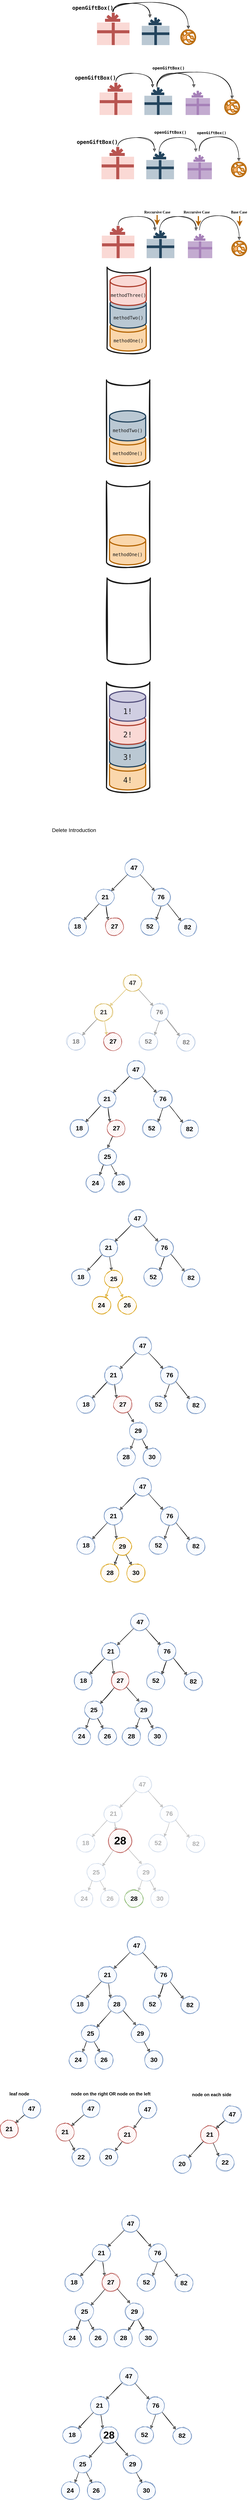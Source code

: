 <mxfile version="13.7.9" type="embed"><diagram id="lMCECdiOliHJ0kIxP1SO" name="Page-1"><mxGraphModel dx="1910" dy="-15779" grid="0" gridSize="10" guides="1" tooltips="1" connect="1" arrows="1" fold="1" page="0" pageScale="1" pageWidth="850" pageHeight="1100" background="#ffffff" math="0" shadow="0"><root><mxCell id="0"/><mxCell id="1" parent="0"/><mxCell id="55" value="" style="group" parent="1" vertex="1" connectable="0"><mxGeometry x="221.0" y="16575.034" width="74.0" height="72.966" as="geometry"/></mxCell><mxCell id="46" value="" style="rounded=0;whiteSpace=wrap;html=1;sketch=0;fontSize=20;fontStyle=1;direction=east;rotation=-180;fillColor=#bac8d3;strokeColor=none;" parent="55" vertex="1"><mxGeometry x="2.842e-14" y="21.738" width="74" height="51.228" as="geometry"/></mxCell><mxCell id="47" value="" style="rounded=0;whiteSpace=wrap;html=1;strokeColor=#23445d;direction=east;rotation=-180;fillColor=#23445D;" parent="55" vertex="1"><mxGeometry x="0.851" y="39.668" width="72.299" height="5.977" as="geometry"/></mxCell><mxCell id="48" value="" style="rounded=0;whiteSpace=wrap;html=1;direction=east;rotation=-90;strokeColor=#23445d;fillColor=#23445D;" parent="55" vertex="1"><mxGeometry x="11.985" y="44.364" width="50.031" height="5.977" as="geometry"/></mxCell><mxCell id="49" value="" style="rounded=0;whiteSpace=wrap;html=1;direction=east;rotation=-90;strokeColor=#23445d;fillColor=#23445D;" parent="55" vertex="1"><mxGeometry x="28.069" y="5.943" width="17.862" height="5.977" as="geometry"/></mxCell><mxCell id="50" value="" style="rounded=0;whiteSpace=wrap;html=1;direction=east;rotation=-145;strokeColor=#23445d;fillColor=#23445D;" parent="55" vertex="1"><mxGeometry x="22.54" y="8.077" width="13.609" height="5.977" as="geometry"/></mxCell><mxCell id="51" value="" style="rounded=0;whiteSpace=wrap;html=1;direction=north;rotation=-135;strokeColor=#23445d;fillColor=#23445D;" parent="55" vertex="1"><mxGeometry x="39.126" y="3.381" width="5.954" height="13.661" as="geometry"/></mxCell><mxCell id="52" value="" style="rounded=0;whiteSpace=wrap;html=1;direction=south;rotation=-90;strokeColor=#23445d;fillColor=#23445D;" parent="55" vertex="1"><mxGeometry x="32.645" y="-0.35" width="5.954" height="33.939" as="geometry"/></mxCell><mxCell id="56" value="" style="verticalLabelPosition=bottom;html=1;verticalAlign=top;align=center;strokeColor=#b46504;shape=mxgraph.azure.azure_website;pointerEvents=1;strokeWidth=2;perimeterSpacing=2;fillColor=#FFB570;" parent="1" vertex="1"><mxGeometry x="325" y="16607" width="40" height="40" as="geometry"/></mxCell><mxCell id="57" value="" style="group" parent="1" vertex="1" connectable="0"><mxGeometry x="101.5" y="16562.5" width="87" height="85.5" as="geometry"/></mxCell><mxCell id="15" value="" style="rounded=0;whiteSpace=wrap;html=1;sketch=0;fillColor=#fad9d5;fontColor=#000000;fontSize=20;fontStyle=1;direction=east;rotation=-180;strokeColor=none;" parent="57" vertex="1"><mxGeometry y="25.5" width="87" height="60" as="geometry"/></mxCell><mxCell id="25" value="" style="rounded=0;whiteSpace=wrap;html=1;strokeColor=#b85450;direction=east;rotation=-180;fillColor=#B85450;" parent="57" vertex="1"><mxGeometry x="1.0" y="46.5" width="85" height="7" as="geometry"/></mxCell><mxCell id="38" value="" style="rounded=0;whiteSpace=wrap;html=1;direction=east;rotation=-90;strokeColor=#B85450;fillColor=#B85450;" parent="57" vertex="1"><mxGeometry x="14.09" y="52" width="58.82" height="7" as="geometry"/></mxCell><mxCell id="39" value="" style="rounded=0;whiteSpace=wrap;html=1;direction=east;rotation=-90;strokeColor=#B85450;fillColor=#B85450;" parent="57" vertex="1"><mxGeometry x="33.0" y="7" width="21" height="7" as="geometry"/></mxCell><mxCell id="40" value="" style="rounded=0;whiteSpace=wrap;html=1;direction=east;rotation=-145;strokeColor=#B85450;fillColor=#B85450;" parent="57" vertex="1"><mxGeometry x="26.5" y="9.5" width="16" height="7" as="geometry"/></mxCell><mxCell id="43" value="" style="rounded=0;whiteSpace=wrap;html=1;direction=north;rotation=-135;strokeColor=#B85450;fillColor=#B85450;" parent="57" vertex="1"><mxGeometry x="46.0" y="4" width="7" height="16" as="geometry"/></mxCell><mxCell id="45" value="" style="rounded=0;whiteSpace=wrap;html=1;direction=south;rotation=-90;strokeColor=#B85450;fillColor=#B85450;" parent="57" vertex="1"><mxGeometry x="38.38" y="-0.37" width="7" height="39.75" as="geometry"/></mxCell><mxCell id="58" style="edgeStyle=orthogonalEdgeStyle;rounded=0;orthogonalLoop=1;jettySize=auto;html=1;strokeColor=#000000;sketch=1;curved=1;" parent="1" edge="1"><mxGeometry relative="1" as="geometry"><mxPoint x="145" y="16560" as="sourcePoint"/><mxPoint x="243" y="16575" as="targetPoint"/><Array as="points"><mxPoint x="145" y="16537"/><mxPoint x="243" y="16537"/></Array></mxGeometry></mxCell><mxCell id="59" style="edgeStyle=orthogonalEdgeStyle;rounded=0;orthogonalLoop=1;jettySize=auto;html=1;strokeColor=#000000;sketch=1;curved=1;entryX=0.5;entryY=0;entryDx=0;entryDy=0;entryPerimeter=0;" parent="1" target="56" edge="1"><mxGeometry relative="1" as="geometry"><mxPoint x="143" y="16560" as="sourcePoint"/><mxPoint x="253" y="16585" as="targetPoint"/><Array as="points"><mxPoint x="143" y="16534"/><mxPoint x="345" y="16534"/></Array></mxGeometry></mxCell><mxCell id="99" value="&lt;pre style=&quot;font-family: &amp;quot;jetbrains mono&amp;quot; , monospace&quot;&gt;&lt;font color=&quot;#000000&quot; style=&quot;font-size: 14px&quot;&gt;openGiftBox()&lt;/font&gt;&lt;/pre&gt;" style="text;html=1;align=center;verticalAlign=middle;resizable=0;points=[];autosize=1;fontStyle=1" parent="1" vertex="1"><mxGeometry x="33" y="16528" width="114" height="42" as="geometry"/></mxCell><mxCell id="100" value="" style="group" parent="1" vertex="1" connectable="0"><mxGeometry x="228.0" y="16761.034" width="74.0" height="72.966" as="geometry"/></mxCell><mxCell id="101" value="" style="rounded=0;whiteSpace=wrap;html=1;sketch=0;fontSize=20;fontStyle=1;direction=east;rotation=-180;fillColor=#bac8d3;strokeColor=none;" parent="100" vertex="1"><mxGeometry x="2.842e-14" y="21.738" width="74" height="51.228" as="geometry"/></mxCell><mxCell id="102" value="" style="rounded=0;whiteSpace=wrap;html=1;strokeColor=#23445d;direction=east;rotation=-180;fillColor=#23445D;" parent="100" vertex="1"><mxGeometry x="0.851" y="39.668" width="72.299" height="5.977" as="geometry"/></mxCell><mxCell id="103" value="" style="rounded=0;whiteSpace=wrap;html=1;direction=east;rotation=-90;strokeColor=#23445d;fillColor=#23445D;" parent="100" vertex="1"><mxGeometry x="11.985" y="44.364" width="50.031" height="5.977" as="geometry"/></mxCell><mxCell id="104" value="" style="rounded=0;whiteSpace=wrap;html=1;direction=east;rotation=-90;strokeColor=#23445d;fillColor=#23445D;" parent="100" vertex="1"><mxGeometry x="28.069" y="5.943" width="17.862" height="5.977" as="geometry"/></mxCell><mxCell id="105" value="" style="rounded=0;whiteSpace=wrap;html=1;direction=east;rotation=-145;strokeColor=#23445d;fillColor=#23445D;" parent="100" vertex="1"><mxGeometry x="22.54" y="8.077" width="13.609" height="5.977" as="geometry"/></mxCell><mxCell id="106" value="" style="rounded=0;whiteSpace=wrap;html=1;direction=north;rotation=-135;strokeColor=#23445d;fillColor=#23445D;" parent="100" vertex="1"><mxGeometry x="39.126" y="3.381" width="5.954" height="13.661" as="geometry"/></mxCell><mxCell id="107" value="" style="rounded=0;whiteSpace=wrap;html=1;direction=south;rotation=-90;strokeColor=#23445d;fillColor=#23445D;" parent="100" vertex="1"><mxGeometry x="32.645" y="-0.35" width="5.954" height="33.939" as="geometry"/></mxCell><mxCell id="109" value="" style="group" parent="1" vertex="1" connectable="0"><mxGeometry x="108.5" y="16748.5" width="87" height="85.5" as="geometry"/></mxCell><mxCell id="110" value="" style="rounded=0;whiteSpace=wrap;html=1;sketch=0;fillColor=#fad9d5;fontColor=#000000;fontSize=20;fontStyle=1;direction=east;rotation=-180;strokeColor=none;" parent="109" vertex="1"><mxGeometry y="25.5" width="87" height="60" as="geometry"/></mxCell><mxCell id="111" value="" style="rounded=0;whiteSpace=wrap;html=1;strokeColor=#b85450;direction=east;rotation=-180;fillColor=#B85450;" parent="109" vertex="1"><mxGeometry x="1.0" y="46.5" width="85" height="7" as="geometry"/></mxCell><mxCell id="112" value="" style="rounded=0;whiteSpace=wrap;html=1;direction=east;rotation=-90;strokeColor=#B85450;fillColor=#B85450;" parent="109" vertex="1"><mxGeometry x="14.09" y="52" width="58.82" height="7" as="geometry"/></mxCell><mxCell id="113" value="" style="rounded=0;whiteSpace=wrap;html=1;direction=east;rotation=-90;strokeColor=#B85450;fillColor=#B85450;" parent="109" vertex="1"><mxGeometry x="33.0" y="7" width="21" height="7" as="geometry"/></mxCell><mxCell id="114" value="" style="rounded=0;whiteSpace=wrap;html=1;direction=east;rotation=-145;strokeColor=#B85450;fillColor=#B85450;" parent="109" vertex="1"><mxGeometry x="26.5" y="9.5" width="16" height="7" as="geometry"/></mxCell><mxCell id="115" value="" style="rounded=0;whiteSpace=wrap;html=1;direction=north;rotation=-135;strokeColor=#B85450;fillColor=#B85450;" parent="109" vertex="1"><mxGeometry x="46.0" y="4" width="7" height="16" as="geometry"/></mxCell><mxCell id="116" value="" style="rounded=0;whiteSpace=wrap;html=1;direction=south;rotation=-90;strokeColor=#B85450;fillColor=#B85450;" parent="109" vertex="1"><mxGeometry x="38.38" y="-0.37" width="7" height="39.75" as="geometry"/></mxCell><mxCell id="117" style="edgeStyle=orthogonalEdgeStyle;rounded=0;orthogonalLoop=1;jettySize=auto;html=1;strokeColor=#000000;sketch=1;curved=1;" parent="1" edge="1"><mxGeometry relative="1" as="geometry"><mxPoint x="152" y="16746" as="sourcePoint"/><mxPoint x="250" y="16761" as="targetPoint"/><Array as="points"><mxPoint x="152" y="16723"/><mxPoint x="250" y="16723"/></Array></mxGeometry></mxCell><mxCell id="119" value="&lt;pre style=&quot;font-family: &amp;quot;jetbrains mono&amp;quot; , monospace&quot;&gt;&lt;font color=&quot;#000000&quot; style=&quot;font-size: 14px&quot;&gt;openGiftBox()&lt;/font&gt;&lt;/pre&gt;" style="text;html=1;align=center;verticalAlign=middle;resizable=0;points=[];autosize=1;fontStyle=1" parent="1" vertex="1"><mxGeometry x="40" y="16714" width="114" height="42" as="geometry"/></mxCell><mxCell id="120" style="edgeStyle=orthogonalEdgeStyle;rounded=0;orthogonalLoop=1;jettySize=auto;html=1;strokeColor=#000000;sketch=1;curved=1;entryX=0.5;entryY=0;entryDx=0;entryDy=0;entryPerimeter=0;" parent="1" target="130" edge="1"><mxGeometry relative="1" as="geometry"><mxPoint x="260" y="16758" as="sourcePoint"/><mxPoint x="370" y="16771" as="targetPoint"/><Array as="points"><mxPoint x="260" y="16720"/><mxPoint x="462" y="16720"/></Array></mxGeometry></mxCell><mxCell id="121" style="edgeStyle=orthogonalEdgeStyle;rounded=0;orthogonalLoop=1;jettySize=auto;html=1;strokeColor=#000000;sketch=1;curved=1;" parent="1" edge="1"><mxGeometry relative="1" as="geometry"><mxPoint x="262" y="16761" as="sourcePoint"/><mxPoint x="360" y="16761" as="targetPoint"/><Array as="points"><mxPoint x="262" y="16723"/><mxPoint x="360" y="16723"/></Array></mxGeometry></mxCell><mxCell id="122" value="" style="group" parent="1" vertex="1" connectable="0"><mxGeometry x="338" y="16770" width="65" height="64" as="geometry"/></mxCell><mxCell id="123" value="" style="rounded=0;whiteSpace=wrap;html=1;sketch=0;fontSize=20;fontStyle=1;direction=east;rotation=-180;strokeColor=none;fillColor=#C3ABD0;" parent="122" vertex="1"><mxGeometry x="2.497e-14" y="19.067" width="65.0" height="44.933" as="geometry"/></mxCell><mxCell id="124" value="" style="rounded=0;whiteSpace=wrap;html=1;direction=east;rotation=-180;strokeColor=#A680B8;fillColor=#A680B8;" parent="122" vertex="1"><mxGeometry x="0.747" y="34.793" width="63.506" height="5.242" as="geometry"/></mxCell><mxCell id="125" value="" style="rounded=0;whiteSpace=wrap;html=1;direction=east;rotation=-90;strokeColor=#A680B8;fillColor=#A680B8;" parent="122" vertex="1"><mxGeometry x="10.527" y="38.912" width="43.946" height="5.242" as="geometry"/></mxCell><mxCell id="126" value="" style="rounded=0;whiteSpace=wrap;html=1;direction=east;rotation=-90;fillColor=#A680B8;strokeColor=#A680B8;" parent="122" vertex="1"><mxGeometry x="24.655" y="5.212" width="15.69" height="5.242" as="geometry"/></mxCell><mxCell id="127" value="" style="rounded=0;whiteSpace=wrap;html=1;direction=east;rotation=-145;strokeColor=#A680B8;fillColor=#A680B8;" parent="122" vertex="1"><mxGeometry x="19.799" y="7.085" width="11.954" height="5.242" as="geometry"/></mxCell><mxCell id="128" value="" style="rounded=0;whiteSpace=wrap;html=1;direction=north;rotation=-135;fillColor=#A680B8;strokeColor=#A680B8;" parent="122" vertex="1"><mxGeometry x="34.368" y="2.966" width="5.23" height="11.982" as="geometry"/></mxCell><mxCell id="129" value="" style="rounded=0;whiteSpace=wrap;html=1;direction=south;rotation=-90;strokeColor=#A680B8;fillColor=#A680B8;" parent="122" vertex="1"><mxGeometry x="28.675" y="-0.307" width="5.23" height="29.768" as="geometry"/></mxCell><mxCell id="130" value="" style="verticalLabelPosition=bottom;html=1;verticalAlign=top;align=center;strokeColor=#b46504;shape=mxgraph.azure.azure_website;pointerEvents=1;strokeWidth=2;perimeterSpacing=2;fillColor=#FFB570;" parent="1" vertex="1"><mxGeometry x="442" y="16793" width="40" height="40" as="geometry"/></mxCell><mxCell id="131" value="&lt;pre style=&quot;font-family: &amp;quot;jetbrains mono&amp;quot;, monospace; font-size: 11px;&quot;&gt;&lt;font color=&quot;#000000&quot; style=&quot;font-size: 11px;&quot;&gt;openGiftBox()&lt;/font&gt;&lt;/pre&gt;" style="text;html=1;align=center;verticalAlign=middle;resizable=0;points=[];autosize=1;fontStyle=1;fontSize=11;" parent="1" vertex="1"><mxGeometry x="248" y="16689" width="88" height="39" as="geometry"/></mxCell><mxCell id="161" value="" style="group" parent="1" vertex="1" connectable="0"><mxGeometry x="233.0" y="16932.034" width="74.0" height="72.966" as="geometry"/></mxCell><mxCell id="162" value="" style="rounded=0;whiteSpace=wrap;html=1;sketch=0;fontSize=20;fontStyle=1;direction=east;rotation=-180;fillColor=#bac8d3;strokeColor=none;" parent="161" vertex="1"><mxGeometry x="2.842e-14" y="21.738" width="74" height="51.228" as="geometry"/></mxCell><mxCell id="163" value="" style="rounded=0;whiteSpace=wrap;html=1;strokeColor=#23445d;direction=east;rotation=-180;fillColor=#23445D;" parent="161" vertex="1"><mxGeometry x="0.851" y="39.668" width="72.299" height="5.977" as="geometry"/></mxCell><mxCell id="164" value="" style="rounded=0;whiteSpace=wrap;html=1;direction=east;rotation=-90;strokeColor=#23445d;fillColor=#23445D;" parent="161" vertex="1"><mxGeometry x="11.985" y="44.364" width="50.031" height="5.977" as="geometry"/></mxCell><mxCell id="165" value="" style="rounded=0;whiteSpace=wrap;html=1;direction=east;rotation=-90;strokeColor=#23445d;fillColor=#23445D;" parent="161" vertex="1"><mxGeometry x="28.069" y="5.943" width="17.862" height="5.977" as="geometry"/></mxCell><mxCell id="166" value="" style="rounded=0;whiteSpace=wrap;html=1;direction=east;rotation=-145;strokeColor=#23445d;fillColor=#23445D;" parent="161" vertex="1"><mxGeometry x="22.54" y="8.077" width="13.609" height="5.977" as="geometry"/></mxCell><mxCell id="167" value="" style="rounded=0;whiteSpace=wrap;html=1;direction=north;rotation=-135;strokeColor=#23445d;fillColor=#23445D;" parent="161" vertex="1"><mxGeometry x="39.126" y="3.381" width="5.954" height="13.661" as="geometry"/></mxCell><mxCell id="168" value="" style="rounded=0;whiteSpace=wrap;html=1;direction=south;rotation=-90;strokeColor=#23445d;fillColor=#23445D;" parent="161" vertex="1"><mxGeometry x="32.645" y="-0.35" width="5.954" height="33.939" as="geometry"/></mxCell><mxCell id="169" value="" style="group" parent="1" vertex="1" connectable="0"><mxGeometry x="113.5" y="16919.5" width="87" height="85.5" as="geometry"/></mxCell><mxCell id="170" value="" style="rounded=0;whiteSpace=wrap;html=1;sketch=0;fillColor=#fad9d5;fontColor=#000000;fontSize=20;fontStyle=1;direction=east;rotation=-180;strokeColor=none;" parent="169" vertex="1"><mxGeometry y="25.5" width="87" height="60" as="geometry"/></mxCell><mxCell id="171" value="" style="rounded=0;whiteSpace=wrap;html=1;strokeColor=#b85450;direction=east;rotation=-180;fillColor=#B85450;" parent="169" vertex="1"><mxGeometry x="1.0" y="46.5" width="85" height="7" as="geometry"/></mxCell><mxCell id="172" value="" style="rounded=0;whiteSpace=wrap;html=1;direction=east;rotation=-90;strokeColor=#B85450;fillColor=#B85450;" parent="169" vertex="1"><mxGeometry x="14.09" y="52" width="58.82" height="7" as="geometry"/></mxCell><mxCell id="173" value="" style="rounded=0;whiteSpace=wrap;html=1;direction=east;rotation=-90;strokeColor=#B85450;fillColor=#B85450;" parent="169" vertex="1"><mxGeometry x="33.0" y="7" width="21" height="7" as="geometry"/></mxCell><mxCell id="174" value="" style="rounded=0;whiteSpace=wrap;html=1;direction=east;rotation=-145;strokeColor=#B85450;fillColor=#B85450;" parent="169" vertex="1"><mxGeometry x="26.5" y="9.5" width="16" height="7" as="geometry"/></mxCell><mxCell id="175" value="" style="rounded=0;whiteSpace=wrap;html=1;direction=north;rotation=-135;strokeColor=#B85450;fillColor=#B85450;" parent="169" vertex="1"><mxGeometry x="46.0" y="4" width="7" height="16" as="geometry"/></mxCell><mxCell id="176" value="" style="rounded=0;whiteSpace=wrap;html=1;direction=south;rotation=-90;strokeColor=#B85450;fillColor=#B85450;" parent="169" vertex="1"><mxGeometry x="38.38" y="-0.37" width="7" height="39.75" as="geometry"/></mxCell><mxCell id="177" style="edgeStyle=orthogonalEdgeStyle;rounded=0;orthogonalLoop=1;jettySize=auto;html=1;strokeColor=#000000;sketch=1;curved=1;" parent="1" edge="1"><mxGeometry relative="1" as="geometry"><mxPoint x="157" y="16917" as="sourcePoint"/><mxPoint x="255" y="16932" as="targetPoint"/><Array as="points"><mxPoint x="157" y="16894"/><mxPoint x="255" y="16894"/></Array></mxGeometry></mxCell><mxCell id="178" value="&lt;pre style=&quot;font-family: &amp;quot;jetbrains mono&amp;quot; , monospace&quot;&gt;&lt;font color=&quot;#000000&quot; style=&quot;font-size: 14px&quot;&gt;openGiftBox()&lt;/font&gt;&lt;/pre&gt;" style="text;html=1;align=center;verticalAlign=middle;resizable=0;points=[];autosize=1;fontStyle=1" parent="1" vertex="1"><mxGeometry x="45" y="16885" width="114" height="42" as="geometry"/></mxCell><mxCell id="180" style="edgeStyle=orthogonalEdgeStyle;rounded=0;orthogonalLoop=1;jettySize=auto;html=1;strokeColor=#000000;sketch=1;curved=1;" parent="1" edge="1"><mxGeometry relative="1" as="geometry"><mxPoint x="267" y="16932" as="sourcePoint"/><mxPoint x="365" y="16932" as="targetPoint"/><Array as="points"><mxPoint x="267" y="16894"/><mxPoint x="365" y="16894"/></Array></mxGeometry></mxCell><mxCell id="181" value="" style="group" parent="1" vertex="1" connectable="0"><mxGeometry x="343" y="16941" width="65" height="64" as="geometry"/></mxCell><mxCell id="182" value="" style="rounded=0;whiteSpace=wrap;html=1;sketch=0;fontSize=20;fontStyle=1;direction=east;rotation=-180;strokeColor=none;fillColor=#C3ABD0;" parent="181" vertex="1"><mxGeometry x="2.497e-14" y="19.067" width="65.0" height="44.933" as="geometry"/></mxCell><mxCell id="183" value="" style="rounded=0;whiteSpace=wrap;html=1;direction=east;rotation=-180;strokeColor=#A680B8;fillColor=#A680B8;" parent="181" vertex="1"><mxGeometry x="0.747" y="34.793" width="63.506" height="5.242" as="geometry"/></mxCell><mxCell id="184" value="" style="rounded=0;whiteSpace=wrap;html=1;direction=east;rotation=-90;strokeColor=#A680B8;fillColor=#A680B8;" parent="181" vertex="1"><mxGeometry x="10.527" y="38.912" width="43.946" height="5.242" as="geometry"/></mxCell><mxCell id="185" value="" style="rounded=0;whiteSpace=wrap;html=1;direction=east;rotation=-90;fillColor=#A680B8;strokeColor=#A680B8;" parent="181" vertex="1"><mxGeometry x="24.655" y="5.212" width="15.69" height="5.242" as="geometry"/></mxCell><mxCell id="186" value="" style="rounded=0;whiteSpace=wrap;html=1;direction=east;rotation=-145;strokeColor=#A680B8;fillColor=#A680B8;" parent="181" vertex="1"><mxGeometry x="19.799" y="7.085" width="11.954" height="5.242" as="geometry"/></mxCell><mxCell id="187" value="" style="rounded=0;whiteSpace=wrap;html=1;direction=north;rotation=-135;fillColor=#A680B8;strokeColor=#A680B8;" parent="181" vertex="1"><mxGeometry x="34.368" y="2.966" width="5.23" height="11.982" as="geometry"/></mxCell><mxCell id="188" value="" style="rounded=0;whiteSpace=wrap;html=1;direction=south;rotation=-90;strokeColor=#A680B8;fillColor=#A680B8;" parent="181" vertex="1"><mxGeometry x="28.675" y="-0.307" width="5.23" height="29.768" as="geometry"/></mxCell><mxCell id="190" value="&lt;pre style=&quot;font-family: &amp;quot;jetbrains mono&amp;quot;, monospace; font-size: 11px;&quot;&gt;&lt;font color=&quot;#000000&quot; style=&quot;font-size: 11px;&quot;&gt;openGiftBox()&lt;/font&gt;&lt;/pre&gt;" style="text;html=1;align=center;verticalAlign=middle;resizable=0;points=[];autosize=1;fontStyle=1;fontSize=11;" parent="1" vertex="1"><mxGeometry x="253" y="16860" width="88" height="39" as="geometry"/></mxCell><mxCell id="192" style="edgeStyle=orthogonalEdgeStyle;rounded=0;orthogonalLoop=1;jettySize=auto;html=1;strokeColor=#000000;sketch=1;curved=1;entryX=0.5;entryY=0;entryDx=0;entryDy=0;entryPerimeter=0;" parent="1" target="202" edge="1"><mxGeometry relative="1" as="geometry"><mxPoint x="374" y="16930" as="sourcePoint"/><mxPoint x="484" y="16943" as="targetPoint"/><Array as="points"><mxPoint x="374" y="16892"/><mxPoint x="480" y="16892"/></Array></mxGeometry></mxCell><mxCell id="193" value="&lt;pre style=&quot;font-family: &amp;quot;jetbrains mono&amp;quot;, monospace; font-size: 10px;&quot;&gt;&lt;font color=&quot;#000000&quot; style=&quot;font-size: 10px;&quot;&gt;openGiftBox()&lt;/font&gt;&lt;/pre&gt;" style="text;html=1;align=center;verticalAlign=middle;resizable=0;points=[];autosize=1;fontStyle=1;fontSize=10;" parent="1" vertex="1"><mxGeometry x="369" y="16863" width="75" height="36" as="geometry"/></mxCell><mxCell id="202" value="" style="verticalLabelPosition=bottom;html=1;verticalAlign=top;align=center;strokeColor=#b46504;shape=mxgraph.azure.azure_website;pointerEvents=1;strokeWidth=2;perimeterSpacing=2;fillColor=#FFB570;" parent="1" vertex="1"><mxGeometry x="460" y="16959" width="40" height="40" as="geometry"/></mxCell><mxCell id="203" value="" style="group" parent="1" vertex="1" connectable="0"><mxGeometry x="234.0" y="17142.034" width="74.0" height="72.966" as="geometry"/></mxCell><mxCell id="204" value="" style="rounded=0;whiteSpace=wrap;html=1;sketch=0;fontSize=20;fontStyle=1;direction=east;rotation=-180;fillColor=#bac8d3;strokeColor=none;" parent="203" vertex="1"><mxGeometry x="2.842e-14" y="21.738" width="74" height="51.228" as="geometry"/></mxCell><mxCell id="205" value="" style="rounded=0;whiteSpace=wrap;html=1;strokeColor=#23445d;direction=east;rotation=-180;fillColor=#23445D;" parent="203" vertex="1"><mxGeometry x="0.851" y="39.668" width="72.299" height="5.977" as="geometry"/></mxCell><mxCell id="206" value="" style="rounded=0;whiteSpace=wrap;html=1;direction=east;rotation=-90;strokeColor=#23445d;fillColor=#23445D;" parent="203" vertex="1"><mxGeometry x="11.985" y="44.364" width="50.031" height="5.977" as="geometry"/></mxCell><mxCell id="207" value="" style="rounded=0;whiteSpace=wrap;html=1;direction=east;rotation=-90;strokeColor=#23445d;fillColor=#23445D;" parent="203" vertex="1"><mxGeometry x="28.069" y="5.943" width="17.862" height="5.977" as="geometry"/></mxCell><mxCell id="208" value="" style="rounded=0;whiteSpace=wrap;html=1;direction=east;rotation=-145;strokeColor=#23445d;fillColor=#23445D;" parent="203" vertex="1"><mxGeometry x="22.54" y="8.077" width="13.609" height="5.977" as="geometry"/></mxCell><mxCell id="209" value="" style="rounded=0;whiteSpace=wrap;html=1;direction=north;rotation=-135;strokeColor=#23445d;fillColor=#23445D;" parent="203" vertex="1"><mxGeometry x="39.126" y="3.381" width="5.954" height="13.661" as="geometry"/></mxCell><mxCell id="210" value="" style="rounded=0;whiteSpace=wrap;html=1;direction=south;rotation=-90;strokeColor=#23445d;fillColor=#23445D;" parent="203" vertex="1"><mxGeometry x="32.645" y="-0.35" width="5.954" height="33.939" as="geometry"/></mxCell><mxCell id="211" value="" style="group" parent="1" vertex="1" connectable="0"><mxGeometry x="114.5" y="17129.5" width="87" height="85.5" as="geometry"/></mxCell><mxCell id="212" value="" style="rounded=0;whiteSpace=wrap;html=1;sketch=0;fillColor=#fad9d5;fontColor=#000000;fontSize=20;fontStyle=1;direction=east;rotation=-180;strokeColor=none;" parent="211" vertex="1"><mxGeometry y="25.5" width="87" height="60" as="geometry"/></mxCell><mxCell id="213" value="" style="rounded=0;whiteSpace=wrap;html=1;strokeColor=#b85450;direction=east;rotation=-180;fillColor=#B85450;" parent="211" vertex="1"><mxGeometry x="1.0" y="46.5" width="85" height="7" as="geometry"/></mxCell><mxCell id="214" value="" style="rounded=0;whiteSpace=wrap;html=1;direction=east;rotation=-90;strokeColor=#B85450;fillColor=#B85450;" parent="211" vertex="1"><mxGeometry x="14.09" y="52" width="58.82" height="7" as="geometry"/></mxCell><mxCell id="215" value="" style="rounded=0;whiteSpace=wrap;html=1;direction=east;rotation=-90;strokeColor=#B85450;fillColor=#B85450;" parent="211" vertex="1"><mxGeometry x="33.0" y="7" width="21" height="7" as="geometry"/></mxCell><mxCell id="216" value="" style="rounded=0;whiteSpace=wrap;html=1;direction=east;rotation=-145;strokeColor=#B85450;fillColor=#B85450;" parent="211" vertex="1"><mxGeometry x="26.5" y="9.5" width="16" height="7" as="geometry"/></mxCell><mxCell id="217" value="" style="rounded=0;whiteSpace=wrap;html=1;direction=north;rotation=-135;strokeColor=#B85450;fillColor=#B85450;" parent="211" vertex="1"><mxGeometry x="46.0" y="4" width="7" height="16" as="geometry"/></mxCell><mxCell id="218" value="" style="rounded=0;whiteSpace=wrap;html=1;direction=south;rotation=-90;strokeColor=#B85450;fillColor=#B85450;" parent="211" vertex="1"><mxGeometry x="38.38" y="-0.37" width="7" height="39.75" as="geometry"/></mxCell><mxCell id="219" style="edgeStyle=orthogonalEdgeStyle;rounded=0;orthogonalLoop=1;jettySize=auto;html=1;strokeColor=#000000;sketch=1;curved=1;" parent="1" edge="1"><mxGeometry relative="1" as="geometry"><mxPoint x="158" y="17127" as="sourcePoint"/><mxPoint x="256" y="17142" as="targetPoint"/><Array as="points"><mxPoint x="158" y="17104"/><mxPoint x="256" y="17104"/></Array></mxGeometry></mxCell><mxCell id="236" style="edgeStyle=orthogonalEdgeStyle;curved=1;rounded=0;sketch=0;orthogonalLoop=1;jettySize=auto;html=1;strokeColor=#b46504;fontFamily=Verdana;fontSize=10;strokeWidth=3;fillColor=#fad7ac;" parent="1" source="220" edge="1"><mxGeometry relative="1" as="geometry"><mxPoint x="262" y="17127.241" as="targetPoint"/></mxGeometry></mxCell><mxCell id="220" value="&lt;div style=&quot;font-size: 10px;&quot;&gt;&lt;font color=&quot;#000000&quot; style=&quot;font-size: 10px;&quot;&gt;Reccursive Case&lt;/font&gt;&lt;/div&gt;" style="text;html=1;align=center;verticalAlign=middle;resizable=0;points=[];autosize=1;fontStyle=1;fontFamily=Verdana;fontSize=10;" parent="1" vertex="1"><mxGeometry x="211" y="17084" width="102" height="16" as="geometry"/></mxCell><mxCell id="221" style="edgeStyle=orthogonalEdgeStyle;rounded=0;orthogonalLoop=1;jettySize=auto;html=1;strokeColor=#000000;sketch=1;curved=1;" parent="1" edge="1"><mxGeometry relative="1" as="geometry"><mxPoint x="268" y="17142" as="sourcePoint"/><mxPoint x="366" y="17142" as="targetPoint"/><Array as="points"><mxPoint x="268" y="17104"/><mxPoint x="366" y="17104"/></Array></mxGeometry></mxCell><mxCell id="222" value="" style="group" parent="1" vertex="1" connectable="0"><mxGeometry x="344" y="17151" width="65" height="64" as="geometry"/></mxCell><mxCell id="223" value="" style="rounded=0;whiteSpace=wrap;html=1;sketch=0;fontSize=20;fontStyle=1;direction=east;rotation=-180;strokeColor=none;fillColor=#C3ABD0;" parent="222" vertex="1"><mxGeometry x="2.497e-14" y="19.067" width="65.0" height="44.933" as="geometry"/></mxCell><mxCell id="224" value="" style="rounded=0;whiteSpace=wrap;html=1;direction=east;rotation=-180;strokeColor=#A680B8;fillColor=#A680B8;" parent="222" vertex="1"><mxGeometry x="0.747" y="34.793" width="63.506" height="5.242" as="geometry"/></mxCell><mxCell id="225" value="" style="rounded=0;whiteSpace=wrap;html=1;direction=east;rotation=-90;strokeColor=#A680B8;fillColor=#A680B8;" parent="222" vertex="1"><mxGeometry x="10.527" y="38.912" width="43.946" height="5.242" as="geometry"/></mxCell><mxCell id="226" value="" style="rounded=0;whiteSpace=wrap;html=1;direction=east;rotation=-90;fillColor=#A680B8;strokeColor=#A680B8;" parent="222" vertex="1"><mxGeometry x="24.655" y="5.212" width="15.69" height="5.242" as="geometry"/></mxCell><mxCell id="227" value="" style="rounded=0;whiteSpace=wrap;html=1;direction=east;rotation=-145;strokeColor=#A680B8;fillColor=#A680B8;" parent="222" vertex="1"><mxGeometry x="19.799" y="7.085" width="11.954" height="5.242" as="geometry"/></mxCell><mxCell id="228" value="" style="rounded=0;whiteSpace=wrap;html=1;direction=north;rotation=-135;fillColor=#A680B8;strokeColor=#A680B8;" parent="222" vertex="1"><mxGeometry x="34.368" y="2.966" width="5.23" height="11.982" as="geometry"/></mxCell><mxCell id="229" value="" style="rounded=0;whiteSpace=wrap;html=1;direction=south;rotation=-90;strokeColor=#A680B8;fillColor=#A680B8;" parent="222" vertex="1"><mxGeometry x="28.675" y="-0.307" width="5.23" height="29.768" as="geometry"/></mxCell><mxCell id="231" style="edgeStyle=orthogonalEdgeStyle;rounded=0;orthogonalLoop=1;jettySize=auto;html=1;strokeColor=#000000;sketch=1;curved=1;entryX=0.5;entryY=0;entryDx=0;entryDy=0;entryPerimeter=0;" parent="1" target="233" edge="1"><mxGeometry relative="1" as="geometry"><mxPoint x="375" y="17140" as="sourcePoint"/><mxPoint x="485" y="17153" as="targetPoint"/><Array as="points"><mxPoint x="375" y="17102"/><mxPoint x="481" y="17102"/></Array></mxGeometry></mxCell><mxCell id="233" value="" style="verticalLabelPosition=bottom;html=1;verticalAlign=top;align=center;strokeColor=#b46504;shape=mxgraph.azure.azure_website;pointerEvents=1;strokeWidth=2;perimeterSpacing=2;fillColor=#FFB570;" parent="1" vertex="1"><mxGeometry x="461" y="17169" width="40" height="40" as="geometry"/></mxCell><mxCell id="234" value="&lt;div style=&quot;font-size: 10px;&quot;&gt;&lt;font color=&quot;#000000&quot; style=&quot;font-size: 10px;&quot;&gt;Reccursive Case&lt;/font&gt;&lt;/div&gt;" style="text;html=1;align=center;verticalAlign=middle;resizable=0;points=[];autosize=1;fontStyle=1;fontFamily=Verdana;fontSize=10;" parent="1" vertex="1"><mxGeometry x="316" y="17084" width="102" height="16" as="geometry"/></mxCell><mxCell id="235" value="&lt;div style=&quot;font-size: 10px&quot;&gt;&lt;font color=&quot;#000000&quot; style=&quot;font-size: 10px&quot;&gt;Base Case&lt;/font&gt;&lt;/div&gt;" style="text;html=1;align=center;verticalAlign=middle;resizable=0;points=[];autosize=1;fontStyle=1;fontFamily=Verdana;fontSize=10;" parent="1" vertex="1"><mxGeometry x="446" y="17084" width="68" height="16" as="geometry"/></mxCell><mxCell id="237" style="edgeStyle=orthogonalEdgeStyle;curved=1;rounded=0;sketch=0;orthogonalLoop=1;jettySize=auto;html=1;strokeColor=#b46504;fontFamily=Verdana;fontSize=10;strokeWidth=3;fillColor=#fad7ac;" parent="1" edge="1"><mxGeometry relative="1" as="geometry"><mxPoint x="372" y="17130.241" as="targetPoint"/><mxPoint x="372.034" y="17103" as="sourcePoint"/></mxGeometry></mxCell><mxCell id="238" style="edgeStyle=orthogonalEdgeStyle;curved=1;rounded=0;sketch=0;orthogonalLoop=1;jettySize=auto;html=1;strokeColor=#b46504;fontFamily=Verdana;fontSize=10;strokeWidth=3;fillColor=#fad7ac;" parent="1" edge="1"><mxGeometry relative="1" as="geometry"><mxPoint x="482" y="17130.241" as="targetPoint"/><mxPoint x="482.034" y="17103" as="sourcePoint"/></mxGeometry></mxCell><mxCell id="240" value="" style="shape=cylinder3;whiteSpace=wrap;html=1;boundedLbl=1;backgroundOutline=1;size=15;lid=0;sketch=1;strokeColor=#1A1A1A;strokeWidth=3;fillColor=none;gradientColor=none;fontFamily=Verdana;fontSize=10;" parent="1" vertex="1"><mxGeometry x="128.5" y="17239" width="115.5" height="230" as="geometry"/></mxCell><mxCell id="242" value="&lt;pre&gt;&lt;font color=&quot;#1a1a1a&quot; style=&quot;font-size: 12px&quot;&gt;methodOne()&lt;/font&gt;&lt;/pre&gt;" style="shape=cylinder3;whiteSpace=wrap;html=1;boundedLbl=1;backgroundOutline=1;size=15;sketch=0;strokeColor=#b46504;strokeWidth=3;fillColor=#fad7ac;fontFamily=Verdana;fontSize=10;" parent="1" vertex="1"><mxGeometry x="136.5" y="17382" width="96.5" height="80" as="geometry"/></mxCell><mxCell id="245" value="&lt;pre&gt;&lt;font color=&quot;#1a1a1a&quot; style=&quot;font-size: 12px&quot;&gt;methodTwo()&lt;/font&gt;&lt;/pre&gt;" style="shape=cylinder3;whiteSpace=wrap;html=1;boundedLbl=1;backgroundOutline=1;size=15;sketch=0;strokeColor=#23445d;strokeWidth=3;fillColor=#bac8d3;fontFamily=Verdana;fontSize=10;" parent="1" vertex="1"><mxGeometry x="136.5" y="17321" width="96.5" height="80" as="geometry"/></mxCell><mxCell id="246" value="&lt;pre&gt;&lt;font color=&quot;#1a1a1a&quot; style=&quot;font-size: 12px&quot;&gt;methodThree()&lt;/font&gt;&lt;/pre&gt;" style="shape=cylinder3;whiteSpace=wrap;html=1;boundedLbl=1;backgroundOutline=1;size=15;sketch=0;strokeColor=#ae4132;strokeWidth=3;fillColor=#fad9d5;fontFamily=Verdana;fontSize=10;" parent="1" vertex="1"><mxGeometry x="136.5" y="17261" width="96.5" height="80" as="geometry"/></mxCell><mxCell id="247" value="" style="shape=cylinder3;whiteSpace=wrap;html=1;boundedLbl=1;backgroundOutline=1;size=15;lid=0;sketch=1;strokeColor=#1A1A1A;strokeWidth=3;fillColor=none;gradientColor=none;fontFamily=Verdana;fontSize=10;" parent="1" vertex="1"><mxGeometry x="127" y="17539" width="115.5" height="230" as="geometry"/></mxCell><mxCell id="248" value="&lt;pre&gt;&lt;font color=&quot;#1a1a1a&quot; style=&quot;font-size: 12px&quot;&gt;methodOne()&lt;/font&gt;&lt;/pre&gt;" style="shape=cylinder3;whiteSpace=wrap;html=1;boundedLbl=1;backgroundOutline=1;size=15;sketch=0;strokeColor=#b46504;strokeWidth=3;fillColor=#fad7ac;fontFamily=Verdana;fontSize=10;" parent="1" vertex="1"><mxGeometry x="135" y="17682" width="96.5" height="80" as="geometry"/></mxCell><mxCell id="249" value="&lt;pre&gt;&lt;font color=&quot;#1a1a1a&quot; style=&quot;font-size: 12px&quot;&gt;methodTwo()&lt;/font&gt;&lt;/pre&gt;" style="shape=cylinder3;whiteSpace=wrap;html=1;boundedLbl=1;backgroundOutline=1;size=15;sketch=0;strokeColor=#23445d;strokeWidth=3;fillColor=#bac8d3;fontFamily=Verdana;fontSize=10;" parent="1" vertex="1"><mxGeometry x="135" y="17621" width="96.5" height="80" as="geometry"/></mxCell><mxCell id="251" value="" style="shape=cylinder3;whiteSpace=wrap;html=1;boundedLbl=1;backgroundOutline=1;size=15;lid=0;sketch=1;strokeColor=#1A1A1A;strokeWidth=3;fillColor=none;gradientColor=none;fontFamily=Verdana;fontSize=10;" parent="1" vertex="1"><mxGeometry x="127" y="17808" width="115.5" height="230" as="geometry"/></mxCell><mxCell id="252" value="&lt;pre&gt;&lt;font color=&quot;#1a1a1a&quot; style=&quot;font-size: 12px&quot;&gt;methodOne()&lt;/font&gt;&lt;/pre&gt;" style="shape=cylinder3;whiteSpace=wrap;html=1;boundedLbl=1;backgroundOutline=1;size=15;sketch=0;strokeColor=#b46504;strokeWidth=3;fillColor=#fad7ac;fontFamily=Verdana;fontSize=10;" parent="1" vertex="1"><mxGeometry x="135" y="17951" width="96.5" height="80" as="geometry"/></mxCell><mxCell id="254" value="" style="shape=cylinder3;whiteSpace=wrap;html=1;boundedLbl=1;backgroundOutline=1;size=15;lid=0;sketch=1;strokeColor=#1A1A1A;strokeWidth=3;fillColor=none;gradientColor=none;fontFamily=Verdana;fontSize=10;" parent="1" vertex="1"><mxGeometry x="128.5" y="18066" width="115.5" height="230" as="geometry"/></mxCell><mxCell id="256" value="" style="shape=cylinder3;whiteSpace=wrap;html=1;boundedLbl=1;backgroundOutline=1;size=15;lid=0;sketch=1;strokeColor=#1A1A1A;strokeWidth=3;fillColor=none;gradientColor=none;fontFamily=Verdana;fontSize=10;" parent="1" vertex="1"><mxGeometry x="127" y="18343" width="115.5" height="294" as="geometry"/></mxCell><mxCell id="257" value="&lt;pre&gt;&lt;font color=&quot;#1a1a1a&quot; style=&quot;font-size: 20px&quot;&gt;4!&lt;/font&gt;&lt;/pre&gt;" style="shape=cylinder3;whiteSpace=wrap;html=1;boundedLbl=1;backgroundOutline=1;size=15;sketch=0;strokeColor=#b46504;strokeWidth=3;fillColor=#fad7ac;fontFamily=Verdana;fontSize=10;" parent="1" vertex="1"><mxGeometry x="135" y="18550" width="96.5" height="80" as="geometry"/></mxCell><mxCell id="258" value="&lt;pre&gt;&lt;font color=&quot;#1a1a1a&quot; style=&quot;font-size: 20px&quot;&gt;3!&lt;/font&gt;&lt;/pre&gt;" style="shape=cylinder3;whiteSpace=wrap;html=1;boundedLbl=1;backgroundOutline=1;size=15;sketch=0;strokeColor=#23445d;strokeWidth=3;fillColor=#bac8d3;fontFamily=Verdana;fontSize=10;" parent="1" vertex="1"><mxGeometry x="135" y="18489" width="96.5" height="80" as="geometry"/></mxCell><mxCell id="259" value="&lt;pre&gt;&lt;font color=&quot;#1a1a1a&quot; style=&quot;font-size: 20px&quot;&gt;2!&lt;/font&gt;&lt;/pre&gt;" style="shape=cylinder3;whiteSpace=wrap;html=1;boundedLbl=1;backgroundOutline=1;size=15;sketch=0;strokeColor=#ae4132;strokeWidth=3;fillColor=#fad9d5;fontFamily=Verdana;fontSize=10;" parent="1" vertex="1"><mxGeometry x="135" y="18429" width="96.5" height="80" as="geometry"/></mxCell><mxCell id="260" value="&lt;pre&gt;&lt;font color=&quot;#1a1a1a&quot; style=&quot;font-size: 20px&quot;&gt;1!&lt;/font&gt;&lt;/pre&gt;" style="shape=cylinder3;whiteSpace=wrap;html=1;boundedLbl=1;backgroundOutline=1;size=15;sketch=0;strokeColor=#56517e;strokeWidth=3;fillColor=#d0cee2;fontFamily=Verdana;fontSize=10;" parent="1" vertex="1"><mxGeometry x="135" y="18367" width="96.5" height="80" as="geometry"/></mxCell><mxCell id="261" style="edgeStyle=none;rounded=0;sketch=1;orthogonalLoop=1;jettySize=auto;html=1;fontColor=#050505;entryX=0;entryY=0;entryDx=0;entryDy=0;strokeColor=#000000;" parent="1" source="263" target="289" edge="1"><mxGeometry relative="1" as="geometry"><mxPoint x="257.883" y="18898.883" as="targetPoint"/></mxGeometry></mxCell><mxCell id="262" style="edgeStyle=none;rounded=0;sketch=1;orthogonalLoop=1;jettySize=auto;html=1;entryX=1;entryY=0;entryDx=0;entryDy=0;fontColor=#050505;strokeColor=#000000;" parent="1" source="263" target="268" edge="1"><mxGeometry relative="1" as="geometry"/></mxCell><mxCell id="263" value="&lt;font style=&quot;font-size: 17px&quot;&gt;47&lt;/font&gt;" style="ellipse;whiteSpace=wrap;html=1;aspect=fixed;fillColor=#dae8fc;strokeColor=#6c8ebf;sketch=1;fontStyle=1;fontColor=#000000;" parent="1" vertex="1"><mxGeometry x="177" y="18814" width="47" height="47" as="geometry"/></mxCell><mxCell id="264" style="edgeStyle=none;rounded=0;sketch=1;orthogonalLoop=1;jettySize=auto;html=1;entryX=1;entryY=0;entryDx=0;entryDy=0;strokeColor=#050505;fontColor=#050505;exitX=0.5;exitY=1;exitDx=0;exitDy=0;" parent="1" source="289" target="271" edge="1"><mxGeometry relative="1" as="geometry"><mxPoint x="196.617" y="18978.883" as="targetPoint"/><mxPoint x="268.888" y="18938.32" as="sourcePoint"/></mxGeometry></mxCell><mxCell id="265" style="edgeStyle=none;rounded=0;sketch=1;orthogonalLoop=1;jettySize=auto;html=1;entryX=0;entryY=0;entryDx=0;entryDy=0;strokeColor=#050505;fontColor=#050505;exitX=1;exitY=1;exitDx=0;exitDy=0;" parent="1" source="289" target="274" edge="1"><mxGeometry relative="1" as="geometry"><mxPoint x="289.286" y="18933.765" as="sourcePoint"/></mxGeometry></mxCell><mxCell id="266" style="edgeStyle=none;rounded=0;sketch=1;orthogonalLoop=1;jettySize=auto;html=1;entryX=1;entryY=0;entryDx=0;entryDy=0;strokeColor=#050505;fontColor=#050505;" parent="1" source="268" target="277" edge="1"><mxGeometry relative="1" as="geometry"/></mxCell><mxCell id="267" style="edgeStyle=none;rounded=0;sketch=1;orthogonalLoop=1;jettySize=auto;html=1;entryX=0;entryY=0;entryDx=0;entryDy=0;strokeColor=#050505;fontColor=#050505;" parent="1" source="268" target="280" edge="1"><mxGeometry relative="1" as="geometry"/></mxCell><mxCell id="268" value="&lt;font style=&quot;font-size: 17px&quot;&gt;21&lt;/font&gt;" style="ellipse;whiteSpace=wrap;html=1;aspect=fixed;fillColor=#dae8fc;strokeColor=#6c8ebf;sketch=1;fontStyle=1;fontColor=#050505;" parent="1" vertex="1"><mxGeometry x="99.5" y="18892" width="47" height="47" as="geometry"/></mxCell><mxCell id="271" value="&lt;font style=&quot;font-size: 17px&quot;&gt;52&lt;/font&gt;" style="ellipse;whiteSpace=wrap;html=1;aspect=fixed;fillColor=#dae8fc;strokeColor=#6c8ebf;sketch=1;fontColor=#000000;fontStyle=1" parent="1" vertex="1"><mxGeometry x="219" y="18970" width="47" height="47" as="geometry"/></mxCell><mxCell id="274" value="&lt;font style=&quot;font-size: 17px&quot;&gt;82&lt;/font&gt;" style="ellipse;whiteSpace=wrap;html=1;aspect=fixed;fillColor=#dae8fc;strokeColor=#6c8ebf;sketch=1;fontStyle=1;fontColor=#050505;" parent="1" vertex="1"><mxGeometry x="319.5" y="18972" width="47" height="47" as="geometry"/></mxCell><mxCell id="277" value="&lt;font style=&quot;font-size: 17px&quot;&gt;18&lt;/font&gt;" style="ellipse;whiteSpace=wrap;html=1;aspect=fixed;fillColor=#dae8fc;strokeColor=#6c8ebf;sketch=1;fontStyle=1;fontColor=#050505;" parent="1" vertex="1"><mxGeometry x="26" y="18970" width="47" height="47" as="geometry"/></mxCell><mxCell id="280" value="&lt;font style=&quot;font-size: 17px&quot;&gt;27&lt;/font&gt;" style="ellipse;whiteSpace=wrap;html=1;aspect=fixed;fillColor=#f8cecc;strokeColor=#b85450;sketch=1;fontStyle=1;fontColor=#000000;" parent="1" vertex="1"><mxGeometry x="124.5" y="18970" width="47" height="47" as="geometry"/></mxCell><mxCell id="289" value="&lt;font style=&quot;font-size: 17px&quot;&gt;76&lt;/font&gt;" style="ellipse;whiteSpace=wrap;html=1;aspect=fixed;fillColor=#dae8fc;strokeColor=#6c8ebf;sketch=1;fontColor=#000000;fontStyle=1" parent="1" vertex="1"><mxGeometry x="249" y="18892" width="47" height="47" as="geometry"/></mxCell><mxCell id="292" value="&lt;font color=&quot;#000000&quot; style=&quot;font-size: 14px&quot;&gt;Delete Introduction&lt;/font&gt;" style="text;html=1;align=center;verticalAlign=middle;resizable=0;points=[];autosize=1;" parent="1" vertex="1"><mxGeometry x="-25" y="18727" width="129" height="19" as="geometry"/></mxCell><mxCell id="323" style="edgeStyle=none;rounded=0;sketch=1;orthogonalLoop=1;jettySize=auto;html=1;fontColor=#050505;entryX=0;entryY=0;entryDx=0;entryDy=0;strokeColor=#000000;textOpacity=50;opacity=50;" parent="1" source="325" target="335" edge="1"><mxGeometry relative="1" as="geometry"><mxPoint x="253.883" y="19204.883" as="targetPoint"/></mxGeometry></mxCell><mxCell id="324" style="edgeStyle=none;rounded=0;sketch=1;orthogonalLoop=1;jettySize=auto;html=1;entryX=1;entryY=0;entryDx=0;entryDy=0;strokeColor=#d6b656;fillColor=#fff2cc;fontColor=#333333;" parent="1" source="325" target="330" edge="1"><mxGeometry relative="1" as="geometry"/></mxCell><mxCell id="325" value="&lt;font style=&quot;font-size: 17px&quot;&gt;47&lt;/font&gt;" style="ellipse;whiteSpace=wrap;html=1;aspect=fixed;fillColor=#fff2cc;strokeColor=#d6b656;sketch=1;fontStyle=1;fontColor=#333333;" parent="1" vertex="1"><mxGeometry x="173" y="19120" width="47" height="47" as="geometry"/></mxCell><mxCell id="326" style="edgeStyle=none;rounded=0;sketch=1;orthogonalLoop=1;jettySize=auto;html=1;entryX=1;entryY=0;entryDx=0;entryDy=0;strokeColor=#050505;fontColor=#050505;exitX=0.5;exitY=1;exitDx=0;exitDy=0;textOpacity=50;opacity=50;" parent="1" source="335" target="331" edge="1"><mxGeometry relative="1" as="geometry"><mxPoint x="192.617" y="19284.883" as="targetPoint"/><mxPoint x="264.888" y="19244.32" as="sourcePoint"/></mxGeometry></mxCell><mxCell id="327" style="edgeStyle=none;rounded=0;sketch=1;orthogonalLoop=1;jettySize=auto;html=1;entryX=0;entryY=0;entryDx=0;entryDy=0;strokeColor=#050505;fontColor=#050505;exitX=1;exitY=1;exitDx=0;exitDy=0;textOpacity=50;opacity=50;" parent="1" source="335" target="332" edge="1"><mxGeometry relative="1" as="geometry"><mxPoint x="285.286" y="19239.765" as="sourcePoint"/></mxGeometry></mxCell><mxCell id="328" style="edgeStyle=none;rounded=0;sketch=1;orthogonalLoop=1;jettySize=auto;html=1;entryX=1;entryY=0;entryDx=0;entryDy=0;strokeColor=#050505;fontColor=#050505;textOpacity=50;opacity=50;" parent="1" source="330" target="333" edge="1"><mxGeometry relative="1" as="geometry"/></mxCell><mxCell id="329" style="edgeStyle=none;rounded=0;sketch=1;orthogonalLoop=1;jettySize=auto;html=1;entryX=0;entryY=0;entryDx=0;entryDy=0;strokeColor=#d6b656;fillColor=#fff2cc;fontColor=#333333;" parent="1" source="330" target="334" edge="1"><mxGeometry relative="1" as="geometry"/></mxCell><mxCell id="330" value="&lt;font style=&quot;font-size: 17px&quot;&gt;21&lt;/font&gt;" style="ellipse;whiteSpace=wrap;html=1;aspect=fixed;fillColor=#fff2cc;strokeColor=#d6b656;sketch=1;fontStyle=1;fontColor=#333333;" parent="1" vertex="1"><mxGeometry x="95.5" y="19198" width="47" height="47" as="geometry"/></mxCell><mxCell id="331" value="&lt;font style=&quot;font-size: 17px&quot;&gt;52&lt;/font&gt;" style="ellipse;whiteSpace=wrap;html=1;aspect=fixed;fillColor=#dae8fc;strokeColor=#6c8ebf;sketch=1;fontColor=#000000;fontStyle=1;textOpacity=50;opacity=50;" parent="1" vertex="1"><mxGeometry x="215" y="19276" width="47" height="47" as="geometry"/></mxCell><mxCell id="332" value="&lt;font style=&quot;font-size: 17px&quot;&gt;82&lt;/font&gt;" style="ellipse;whiteSpace=wrap;html=1;aspect=fixed;fillColor=#dae8fc;strokeColor=#6c8ebf;sketch=1;fontStyle=1;fontColor=#050505;textOpacity=50;opacity=50;" parent="1" vertex="1"><mxGeometry x="315.5" y="19278" width="47" height="47" as="geometry"/></mxCell><mxCell id="333" value="&lt;font style=&quot;font-size: 17px&quot;&gt;18&lt;/font&gt;" style="ellipse;whiteSpace=wrap;html=1;aspect=fixed;fillColor=#dae8fc;strokeColor=#6c8ebf;sketch=1;fontStyle=1;fontColor=#050505;textOpacity=50;opacity=50;" parent="1" vertex="1"><mxGeometry x="22" y="19276" width="47" height="47" as="geometry"/></mxCell><mxCell id="334" value="&lt;font style=&quot;font-size: 17px&quot;&gt;27&lt;/font&gt;" style="ellipse;whiteSpace=wrap;html=1;aspect=fixed;fillColor=#f8cecc;strokeColor=#b85450;sketch=1;fontStyle=1;fontColor=#000000;" parent="1" vertex="1"><mxGeometry x="120.5" y="19276" width="47" height="47" as="geometry"/></mxCell><mxCell id="335" value="&lt;font style=&quot;font-size: 17px&quot;&gt;76&lt;/font&gt;" style="ellipse;whiteSpace=wrap;html=1;aspect=fixed;fillColor=#dae8fc;strokeColor=#6c8ebf;sketch=1;fontColor=#000000;fontStyle=1;textOpacity=50;opacity=50;" parent="1" vertex="1"><mxGeometry x="245" y="19198" width="47" height="47" as="geometry"/></mxCell><mxCell id="369" style="edgeStyle=none;rounded=0;sketch=1;orthogonalLoop=1;jettySize=auto;html=1;fontColor=#050505;entryX=0;entryY=0;entryDx=0;entryDy=0;strokeColor=#000000;" parent="1" source="371" target="397" edge="1"><mxGeometry relative="1" as="geometry"><mxPoint x="262.883" y="19435.883" as="targetPoint"/></mxGeometry></mxCell><mxCell id="370" style="edgeStyle=none;rounded=0;sketch=1;orthogonalLoop=1;jettySize=auto;html=1;entryX=1;entryY=0;entryDx=0;entryDy=0;fontColor=#050505;strokeColor=#000000;" parent="1" source="371" target="376" edge="1"><mxGeometry relative="1" as="geometry"/></mxCell><mxCell id="371" value="&lt;font style=&quot;font-size: 17px&quot;&gt;47&lt;/font&gt;" style="ellipse;whiteSpace=wrap;html=1;aspect=fixed;fillColor=#dae8fc;strokeColor=#6c8ebf;sketch=1;fontStyle=1;fontColor=#000000;" parent="1" vertex="1"><mxGeometry x="182" y="19351" width="47" height="47" as="geometry"/></mxCell><mxCell id="372" style="edgeStyle=none;rounded=0;sketch=1;orthogonalLoop=1;jettySize=auto;html=1;entryX=1;entryY=0;entryDx=0;entryDy=0;strokeColor=#050505;fontColor=#050505;exitX=0.5;exitY=1;exitDx=0;exitDy=0;" parent="1" source="397" target="379" edge="1"><mxGeometry relative="1" as="geometry"><mxPoint x="201.617" y="19515.883" as="targetPoint"/><mxPoint x="273.888" y="19475.32" as="sourcePoint"/></mxGeometry></mxCell><mxCell id="373" style="edgeStyle=none;rounded=0;sketch=1;orthogonalLoop=1;jettySize=auto;html=1;entryX=0;entryY=0;entryDx=0;entryDy=0;strokeColor=#050505;fontColor=#050505;exitX=1;exitY=1;exitDx=0;exitDy=0;" parent="1" source="397" target="382" edge="1"><mxGeometry relative="1" as="geometry"><mxPoint x="294.286" y="19470.765" as="sourcePoint"/></mxGeometry></mxCell><mxCell id="374" style="edgeStyle=none;rounded=0;sketch=1;orthogonalLoop=1;jettySize=auto;html=1;entryX=1;entryY=0;entryDx=0;entryDy=0;strokeColor=#050505;fontColor=#050505;" parent="1" source="376" target="385" edge="1"><mxGeometry relative="1" as="geometry"/></mxCell><mxCell id="375" style="edgeStyle=none;rounded=0;sketch=1;orthogonalLoop=1;jettySize=auto;html=1;entryX=0;entryY=0;entryDx=0;entryDy=0;strokeColor=#050505;fontColor=#050505;" parent="1" source="376" target="388" edge="1"><mxGeometry relative="1" as="geometry"/></mxCell><mxCell id="376" value="&lt;font style=&quot;font-size: 17px&quot;&gt;21&lt;/font&gt;" style="ellipse;whiteSpace=wrap;html=1;aspect=fixed;fillColor=#dae8fc;strokeColor=#6c8ebf;sketch=1;fontStyle=1;fontColor=#050505;" parent="1" vertex="1"><mxGeometry x="104.5" y="19429" width="47" height="47" as="geometry"/></mxCell><mxCell id="379" value="&lt;font style=&quot;font-size: 17px&quot;&gt;52&lt;/font&gt;" style="ellipse;whiteSpace=wrap;html=1;aspect=fixed;fillColor=#dae8fc;strokeColor=#6c8ebf;sketch=1;fontColor=#000000;fontStyle=1" parent="1" vertex="1"><mxGeometry x="224" y="19507" width="47" height="47" as="geometry"/></mxCell><mxCell id="382" value="&lt;font style=&quot;font-size: 17px&quot;&gt;82&lt;/font&gt;" style="ellipse;whiteSpace=wrap;html=1;aspect=fixed;fillColor=#dae8fc;strokeColor=#6c8ebf;sketch=1;fontStyle=1;fontColor=#050505;" parent="1" vertex="1"><mxGeometry x="324.5" y="19509" width="47" height="47" as="geometry"/></mxCell><mxCell id="385" value="&lt;font style=&quot;font-size: 17px&quot;&gt;18&lt;/font&gt;" style="ellipse;whiteSpace=wrap;html=1;aspect=fixed;fillColor=#dae8fc;strokeColor=#6c8ebf;sketch=1;fontStyle=1;fontColor=#050505;" parent="1" vertex="1"><mxGeometry x="31" y="19507" width="47" height="47" as="geometry"/></mxCell><mxCell id="386" style="edgeStyle=none;rounded=0;sketch=1;orthogonalLoop=1;jettySize=auto;html=1;entryX=0.5;entryY=0;entryDx=0;entryDy=0;strokeColor=#050505;fontColor=#050505;" parent="1" source="388" target="389" edge="1"><mxGeometry relative="1" as="geometry"/></mxCell><mxCell id="388" value="&lt;font style=&quot;font-size: 17px&quot;&gt;27&lt;/font&gt;" style="ellipse;whiteSpace=wrap;html=1;aspect=fixed;fillColor=#f8cecc;strokeColor=#b85450;sketch=1;fontStyle=1;fontColor=#000000;" parent="1" vertex="1"><mxGeometry x="129.5" y="19507" width="47" height="47" as="geometry"/></mxCell><mxCell id="389" value="&lt;font style=&quot;font-size: 17px&quot;&gt;25&lt;/font&gt;" style="ellipse;whiteSpace=wrap;html=1;aspect=fixed;fillColor=#dae8fc;strokeColor=#6c8ebf;sketch=1;fontColor=#000000;fontStyle=1" parent="1" vertex="1"><mxGeometry x="106" y="19583" width="47" height="47" as="geometry"/></mxCell><mxCell id="397" value="&lt;font style=&quot;font-size: 17px&quot;&gt;76&lt;/font&gt;" style="ellipse;whiteSpace=wrap;html=1;aspect=fixed;fillColor=#dae8fc;strokeColor=#6c8ebf;sketch=1;fontColor=#000000;fontStyle=1" parent="1" vertex="1"><mxGeometry x="254" y="19429" width="47" height="47" as="geometry"/></mxCell><mxCell id="398" value="&lt;font style=&quot;font-size: 17px&quot;&gt;24&lt;/font&gt;" style="ellipse;whiteSpace=wrap;html=1;aspect=fixed;fillColor=#dae8fc;strokeColor=#6c8ebf;sketch=1;fontColor=#000000;fontStyle=1" parent="1" vertex="1"><mxGeometry x="73.5" y="19653" width="47" height="47" as="geometry"/></mxCell><mxCell id="399" value="&lt;font style=&quot;font-size: 17px&quot;&gt;26&lt;/font&gt;" style="ellipse;whiteSpace=wrap;html=1;aspect=fixed;fillColor=#dae8fc;strokeColor=#6c8ebf;sketch=1;fontColor=#000000;fontStyle=1" parent="1" vertex="1"><mxGeometry x="142.5" y="19653" width="47" height="47" as="geometry"/></mxCell><mxCell id="400" style="edgeStyle=none;rounded=0;sketch=1;orthogonalLoop=1;jettySize=auto;html=1;entryX=0.749;entryY=0.059;entryDx=0;entryDy=0;strokeColor=#050505;fontColor=#050505;entryPerimeter=0;exitX=0.276;exitY=0.947;exitDx=0;exitDy=0;exitPerimeter=0;" parent="1" source="389" target="398" edge="1"><mxGeometry relative="1" as="geometry"><mxPoint x="153.403" y="19561.951" as="sourcePoint"/><mxPoint x="139.5" y="19593" as="targetPoint"/></mxGeometry></mxCell><mxCell id="402" style="edgeStyle=none;rounded=0;sketch=1;orthogonalLoop=1;jettySize=auto;html=1;strokeColor=#050505;fontColor=#050505;exitX=0.716;exitY=0.962;exitDx=0;exitDy=0;exitPerimeter=0;" parent="1" source="389" target="399" edge="1"><mxGeometry relative="1" as="geometry"><mxPoint x="173.729" y="19561.408" as="sourcePoint"/><mxPoint x="190.5" y="19593" as="targetPoint"/></mxGeometry></mxCell><mxCell id="404" style="edgeStyle=none;rounded=0;sketch=1;orthogonalLoop=1;jettySize=auto;html=1;fontColor=#050505;entryX=0;entryY=0;entryDx=0;entryDy=0;strokeColor=#000000;" parent="1" source="406" target="418" edge="1"><mxGeometry relative="1" as="geometry"><mxPoint x="267.133" y="19831.883" as="targetPoint"/></mxGeometry></mxCell><mxCell id="405" style="edgeStyle=none;rounded=0;sketch=1;orthogonalLoop=1;jettySize=auto;html=1;entryX=1;entryY=0;entryDx=0;entryDy=0;fontColor=#050505;strokeColor=#000000;" parent="1" source="406" target="411" edge="1"><mxGeometry relative="1" as="geometry"/></mxCell><mxCell id="406" value="&lt;font style=&quot;font-size: 17px&quot;&gt;47&lt;/font&gt;" style="ellipse;whiteSpace=wrap;html=1;aspect=fixed;fillColor=#dae8fc;strokeColor=#6c8ebf;sketch=1;fontStyle=1;fontColor=#000000;" parent="1" vertex="1"><mxGeometry x="186.25" y="19747" width="47" height="47" as="geometry"/></mxCell><mxCell id="407" style="edgeStyle=none;rounded=0;sketch=1;orthogonalLoop=1;jettySize=auto;html=1;entryX=1;entryY=0;entryDx=0;entryDy=0;strokeColor=#050505;fontColor=#050505;exitX=0.5;exitY=1;exitDx=0;exitDy=0;" parent="1" source="418" target="412" edge="1"><mxGeometry relative="1" as="geometry"><mxPoint x="205.867" y="19911.883" as="targetPoint"/><mxPoint x="278.138" y="19871.32" as="sourcePoint"/></mxGeometry></mxCell><mxCell id="408" style="edgeStyle=none;rounded=0;sketch=1;orthogonalLoop=1;jettySize=auto;html=1;entryX=0;entryY=0;entryDx=0;entryDy=0;strokeColor=#050505;fontColor=#050505;exitX=1;exitY=1;exitDx=0;exitDy=0;" parent="1" source="418" target="413" edge="1"><mxGeometry relative="1" as="geometry"><mxPoint x="298.536" y="19866.765" as="sourcePoint"/></mxGeometry></mxCell><mxCell id="409" style="edgeStyle=none;rounded=0;sketch=1;orthogonalLoop=1;jettySize=auto;html=1;entryX=1;entryY=0;entryDx=0;entryDy=0;strokeColor=#050505;fontColor=#050505;" parent="1" source="411" target="414" edge="1"><mxGeometry relative="1" as="geometry"/></mxCell><mxCell id="410" style="edgeStyle=none;rounded=0;sketch=1;orthogonalLoop=1;jettySize=auto;html=1;entryX=0;entryY=0;entryDx=0;entryDy=0;strokeColor=#050505;fontColor=#050505;" parent="1" source="411" edge="1"><mxGeometry relative="1" as="geometry"><mxPoint x="140.633" y="19909.883" as="targetPoint"/></mxGeometry></mxCell><mxCell id="411" value="&lt;font style=&quot;font-size: 17px&quot;&gt;21&lt;/font&gt;" style="ellipse;whiteSpace=wrap;html=1;aspect=fixed;fillColor=#dae8fc;strokeColor=#6c8ebf;sketch=1;fontStyle=1;fontColor=#050505;" parent="1" vertex="1"><mxGeometry x="108.75" y="19825" width="47" height="47" as="geometry"/></mxCell><mxCell id="412" value="&lt;font style=&quot;font-size: 17px&quot;&gt;52&lt;/font&gt;" style="ellipse;whiteSpace=wrap;html=1;aspect=fixed;fillColor=#dae8fc;strokeColor=#6c8ebf;sketch=1;fontColor=#000000;fontStyle=1" parent="1" vertex="1"><mxGeometry x="228.25" y="19903" width="47" height="47" as="geometry"/></mxCell><mxCell id="413" value="&lt;font style=&quot;font-size: 17px&quot;&gt;82&lt;/font&gt;" style="ellipse;whiteSpace=wrap;html=1;aspect=fixed;fillColor=#dae8fc;strokeColor=#6c8ebf;sketch=1;fontStyle=1;fontColor=#050505;" parent="1" vertex="1"><mxGeometry x="328.75" y="19905" width="47" height="47" as="geometry"/></mxCell><mxCell id="414" value="&lt;font style=&quot;font-size: 17px&quot;&gt;18&lt;/font&gt;" style="ellipse;whiteSpace=wrap;html=1;aspect=fixed;fillColor=#dae8fc;strokeColor=#6c8ebf;sketch=1;fontStyle=1;fontColor=#050505;" parent="1" vertex="1"><mxGeometry x="35.25" y="19903" width="47" height="47" as="geometry"/></mxCell><mxCell id="417" value="&lt;font style=&quot;font-size: 17px&quot;&gt;25&lt;/font&gt;" style="ellipse;whiteSpace=wrap;html=1;aspect=fixed;fillColor=#ffe6cc;sketch=1;fontStyle=1;strokeColor=#d79b00;fontColor=#000000;" parent="1" vertex="1"><mxGeometry x="122.5" y="19908" width="47" height="47" as="geometry"/></mxCell><mxCell id="418" value="&lt;font style=&quot;font-size: 17px&quot;&gt;76&lt;/font&gt;" style="ellipse;whiteSpace=wrap;html=1;aspect=fixed;fillColor=#dae8fc;strokeColor=#6c8ebf;sketch=1;fontColor=#000000;fontStyle=1" parent="1" vertex="1"><mxGeometry x="258.25" y="19825" width="47" height="47" as="geometry"/></mxCell><mxCell id="419" value="&lt;font style=&quot;font-size: 17px&quot;&gt;24&lt;/font&gt;" style="ellipse;whiteSpace=wrap;html=1;aspect=fixed;fillColor=#ffe6cc;sketch=1;fontStyle=1;strokeColor=#d79b00;fontColor=#000000;" parent="1" vertex="1"><mxGeometry x="90" y="19978" width="47" height="47" as="geometry"/></mxCell><mxCell id="420" value="&lt;font style=&quot;font-size: 17px&quot;&gt;26&lt;/font&gt;" style="ellipse;whiteSpace=wrap;html=1;aspect=fixed;fillColor=#ffe6cc;sketch=1;fontStyle=1;strokeColor=#d79b00;fontColor=#000000;" parent="1" vertex="1"><mxGeometry x="159" y="19978" width="47" height="47" as="geometry"/></mxCell><mxCell id="421" style="edgeStyle=none;rounded=0;sketch=1;orthogonalLoop=1;jettySize=auto;html=1;entryX=0.749;entryY=0.059;entryDx=0;entryDy=0;entryPerimeter=0;exitX=0.276;exitY=0.947;exitDx=0;exitDy=0;exitPerimeter=0;strokeColor=#d79b00;fillColor=#ffe6cc;fontColor=#000000;" parent="1" source="417" target="419" edge="1"><mxGeometry relative="1" as="geometry"><mxPoint x="169.903" y="19886.951" as="sourcePoint"/><mxPoint x="156.0" y="19918" as="targetPoint"/></mxGeometry></mxCell><mxCell id="422" style="edgeStyle=none;rounded=0;sketch=1;orthogonalLoop=1;jettySize=auto;html=1;exitX=0.716;exitY=0.962;exitDx=0;exitDy=0;exitPerimeter=0;strokeColor=#d79b00;fillColor=#ffe6cc;fontColor=#000000;" parent="1" source="417" target="420" edge="1"><mxGeometry relative="1" as="geometry"><mxPoint x="190.229" y="19886.408" as="sourcePoint"/><mxPoint x="207" y="19918" as="targetPoint"/></mxGeometry></mxCell><mxCell id="423" style="edgeStyle=none;rounded=0;sketch=1;orthogonalLoop=1;jettySize=auto;html=1;fontColor=#050505;entryX=0;entryY=0;entryDx=0;entryDy=0;strokeColor=#000000;" parent="1" source="425" target="437" edge="1"><mxGeometry relative="1" as="geometry"><mxPoint x="280.383" y="20170.883" as="targetPoint"/></mxGeometry></mxCell><mxCell id="424" style="edgeStyle=none;rounded=0;sketch=1;orthogonalLoop=1;jettySize=auto;html=1;entryX=1;entryY=0;entryDx=0;entryDy=0;fontColor=#050505;strokeColor=#000000;" parent="1" source="425" target="430" edge="1"><mxGeometry relative="1" as="geometry"/></mxCell><mxCell id="425" value="&lt;font style=&quot;font-size: 17px&quot;&gt;47&lt;/font&gt;" style="ellipse;whiteSpace=wrap;html=1;aspect=fixed;fillColor=#dae8fc;strokeColor=#6c8ebf;sketch=1;fontStyle=1;fontColor=#000000;" parent="1" vertex="1"><mxGeometry x="199.5" y="20086" width="47" height="47" as="geometry"/></mxCell><mxCell id="426" style="edgeStyle=none;rounded=0;sketch=1;orthogonalLoop=1;jettySize=auto;html=1;entryX=1;entryY=0;entryDx=0;entryDy=0;strokeColor=#050505;fontColor=#050505;exitX=0.5;exitY=1;exitDx=0;exitDy=0;" parent="1" source="437" target="431" edge="1"><mxGeometry relative="1" as="geometry"><mxPoint x="219.117" y="20250.883" as="targetPoint"/><mxPoint x="291.388" y="20210.32" as="sourcePoint"/></mxGeometry></mxCell><mxCell id="427" style="edgeStyle=none;rounded=0;sketch=1;orthogonalLoop=1;jettySize=auto;html=1;entryX=0;entryY=0;entryDx=0;entryDy=0;strokeColor=#050505;fontColor=#050505;exitX=1;exitY=1;exitDx=0;exitDy=0;" parent="1" source="437" target="432" edge="1"><mxGeometry relative="1" as="geometry"><mxPoint x="311.786" y="20205.765" as="sourcePoint"/></mxGeometry></mxCell><mxCell id="428" style="edgeStyle=none;rounded=0;sketch=1;orthogonalLoop=1;jettySize=auto;html=1;entryX=1;entryY=0;entryDx=0;entryDy=0;strokeColor=#050505;fontColor=#050505;" parent="1" source="430" target="433" edge="1"><mxGeometry relative="1" as="geometry"/></mxCell><mxCell id="429" style="edgeStyle=none;rounded=0;sketch=1;orthogonalLoop=1;jettySize=auto;html=1;entryX=0;entryY=0;entryDx=0;entryDy=0;strokeColor=#050505;fontColor=#050505;" parent="1" source="430" target="435" edge="1"><mxGeometry relative="1" as="geometry"/></mxCell><mxCell id="430" value="&lt;font style=&quot;font-size: 17px&quot;&gt;21&lt;/font&gt;" style="ellipse;whiteSpace=wrap;html=1;aspect=fixed;fillColor=#dae8fc;strokeColor=#6c8ebf;sketch=1;fontStyle=1;fontColor=#050505;" parent="1" vertex="1"><mxGeometry x="122" y="20164" width="47" height="47" as="geometry"/></mxCell><mxCell id="431" value="&lt;font style=&quot;font-size: 17px&quot;&gt;52&lt;/font&gt;" style="ellipse;whiteSpace=wrap;html=1;aspect=fixed;fillColor=#dae8fc;strokeColor=#6c8ebf;sketch=1;fontColor=#000000;fontStyle=1" parent="1" vertex="1"><mxGeometry x="241.5" y="20242" width="47" height="47" as="geometry"/></mxCell><mxCell id="432" value="&lt;font style=&quot;font-size: 17px&quot;&gt;82&lt;/font&gt;" style="ellipse;whiteSpace=wrap;html=1;aspect=fixed;fillColor=#dae8fc;strokeColor=#6c8ebf;sketch=1;fontStyle=1;fontColor=#050505;" parent="1" vertex="1"><mxGeometry x="342" y="20244" width="47" height="47" as="geometry"/></mxCell><mxCell id="433" value="&lt;font style=&quot;font-size: 17px&quot;&gt;18&lt;/font&gt;" style="ellipse;whiteSpace=wrap;html=1;aspect=fixed;fillColor=#dae8fc;strokeColor=#6c8ebf;sketch=1;fontStyle=1;fontColor=#050505;" parent="1" vertex="1"><mxGeometry x="48.5" y="20242" width="47" height="47" as="geometry"/></mxCell><mxCell id="434" style="edgeStyle=none;rounded=0;sketch=1;orthogonalLoop=1;jettySize=auto;html=1;entryX=0.257;entryY=0.028;entryDx=0;entryDy=0;strokeColor=#050505;fontColor=#050505;entryPerimeter=0;" parent="1" source="435" target="436" edge="1"><mxGeometry relative="1" as="geometry"/></mxCell><mxCell id="435" value="&lt;font style=&quot;font-size: 17px&quot;&gt;27&lt;/font&gt;" style="ellipse;whiteSpace=wrap;html=1;aspect=fixed;fillColor=#f8cecc;strokeColor=#b85450;sketch=1;fontStyle=1;fontColor=#000000;" parent="1" vertex="1"><mxGeometry x="147" y="20242" width="47" height="47" as="geometry"/></mxCell><mxCell id="436" value="&lt;span style=&quot;font-size: 17px&quot;&gt;29&lt;/span&gt;" style="ellipse;whiteSpace=wrap;html=1;aspect=fixed;fillColor=#dae8fc;strokeColor=#6c8ebf;sketch=1;fontColor=#000000;fontStyle=1" parent="1" vertex="1"><mxGeometry x="188.25" y="20312" width="47" height="47" as="geometry"/></mxCell><mxCell id="437" value="&lt;font style=&quot;font-size: 17px&quot;&gt;76&lt;/font&gt;" style="ellipse;whiteSpace=wrap;html=1;aspect=fixed;fillColor=#dae8fc;strokeColor=#6c8ebf;sketch=1;fontColor=#000000;fontStyle=1" parent="1" vertex="1"><mxGeometry x="271.5" y="20164" width="47" height="47" as="geometry"/></mxCell><mxCell id="438" value="&lt;font style=&quot;font-size: 17px&quot;&gt;28&lt;/font&gt;" style="ellipse;whiteSpace=wrap;html=1;aspect=fixed;fillColor=#dae8fc;strokeColor=#6c8ebf;sketch=1;fontColor=#000000;fontStyle=1" parent="1" vertex="1"><mxGeometry x="155.75" y="20382" width="47" height="47" as="geometry"/></mxCell><mxCell id="439" value="&lt;font style=&quot;font-size: 17px&quot;&gt;30&lt;/font&gt;" style="ellipse;whiteSpace=wrap;html=1;aspect=fixed;fillColor=#dae8fc;strokeColor=#6c8ebf;sketch=1;fontColor=#000000;fontStyle=1" parent="1" vertex="1"><mxGeometry x="224.75" y="20382" width="47" height="47" as="geometry"/></mxCell><mxCell id="440" style="edgeStyle=none;rounded=0;sketch=1;orthogonalLoop=1;jettySize=auto;html=1;entryX=0.749;entryY=0.059;entryDx=0;entryDy=0;strokeColor=#050505;fontColor=#050505;entryPerimeter=0;exitX=0.276;exitY=0.947;exitDx=0;exitDy=0;exitPerimeter=0;" parent="1" source="436" target="438" edge="1"><mxGeometry relative="1" as="geometry"><mxPoint x="235.653" y="20290.951" as="sourcePoint"/><mxPoint x="221.75" y="20322" as="targetPoint"/></mxGeometry></mxCell><mxCell id="441" style="edgeStyle=none;rounded=0;sketch=1;orthogonalLoop=1;jettySize=auto;html=1;strokeColor=#050505;fontColor=#050505;exitX=0.716;exitY=0.962;exitDx=0;exitDy=0;exitPerimeter=0;" parent="1" source="436" target="439" edge="1"><mxGeometry relative="1" as="geometry"><mxPoint x="255.979" y="20290.408" as="sourcePoint"/><mxPoint x="272.75" y="20322" as="targetPoint"/></mxGeometry></mxCell><mxCell id="459" style="edgeStyle=none;rounded=0;sketch=1;orthogonalLoop=1;jettySize=auto;html=1;fontColor=#050505;entryX=0;entryY=0;entryDx=0;entryDy=0;strokeColor=#000000;" parent="1" source="461" target="473" edge="1"><mxGeometry relative="1" as="geometry"><mxPoint x="280.383" y="20545.883" as="targetPoint"/></mxGeometry></mxCell><mxCell id="460" style="edgeStyle=none;rounded=0;sketch=1;orthogonalLoop=1;jettySize=auto;html=1;entryX=1;entryY=0;entryDx=0;entryDy=0;fontColor=#050505;strokeColor=#000000;" parent="1" source="461" target="466" edge="1"><mxGeometry relative="1" as="geometry"/></mxCell><mxCell id="461" value="&lt;font style=&quot;font-size: 17px&quot;&gt;47&lt;/font&gt;" style="ellipse;whiteSpace=wrap;html=1;aspect=fixed;fillColor=#dae8fc;strokeColor=#6c8ebf;sketch=1;fontStyle=1;fontColor=#000000;" parent="1" vertex="1"><mxGeometry x="199.5" y="20461" width="47" height="47" as="geometry"/></mxCell><mxCell id="462" style="edgeStyle=none;rounded=0;sketch=1;orthogonalLoop=1;jettySize=auto;html=1;entryX=1;entryY=0;entryDx=0;entryDy=0;strokeColor=#050505;fontColor=#050505;exitX=0.5;exitY=1;exitDx=0;exitDy=0;" parent="1" source="473" target="467" edge="1"><mxGeometry relative="1" as="geometry"><mxPoint x="219.117" y="20625.883" as="targetPoint"/><mxPoint x="291.388" y="20585.32" as="sourcePoint"/></mxGeometry></mxCell><mxCell id="463" style="edgeStyle=none;rounded=0;sketch=1;orthogonalLoop=1;jettySize=auto;html=1;entryX=0;entryY=0;entryDx=0;entryDy=0;strokeColor=#050505;fontColor=#050505;exitX=1;exitY=1;exitDx=0;exitDy=0;" parent="1" source="473" target="468" edge="1"><mxGeometry relative="1" as="geometry"><mxPoint x="311.786" y="20580.765" as="sourcePoint"/></mxGeometry></mxCell><mxCell id="464" style="edgeStyle=none;rounded=0;sketch=1;orthogonalLoop=1;jettySize=auto;html=1;entryX=1;entryY=0;entryDx=0;entryDy=0;strokeColor=#050505;fontColor=#050505;" parent="1" source="466" target="469" edge="1"><mxGeometry relative="1" as="geometry"/></mxCell><mxCell id="465" style="edgeStyle=none;rounded=0;sketch=1;orthogonalLoop=1;jettySize=auto;html=1;entryX=0;entryY=0;entryDx=0;entryDy=0;strokeColor=#050505;fontColor=#050505;" parent="1" source="466" edge="1"><mxGeometry relative="1" as="geometry"><mxPoint x="153.883" y="20623.883" as="targetPoint"/></mxGeometry></mxCell><mxCell id="466" value="&lt;font style=&quot;font-size: 17px&quot;&gt;21&lt;/font&gt;" style="ellipse;whiteSpace=wrap;html=1;aspect=fixed;fillColor=#dae8fc;strokeColor=#6c8ebf;sketch=1;fontStyle=1;fontColor=#050505;" parent="1" vertex="1"><mxGeometry x="122" y="20539" width="47" height="47" as="geometry"/></mxCell><mxCell id="467" value="&lt;font style=&quot;font-size: 17px&quot;&gt;52&lt;/font&gt;" style="ellipse;whiteSpace=wrap;html=1;aspect=fixed;fillColor=#dae8fc;strokeColor=#6c8ebf;sketch=1;fontColor=#000000;fontStyle=1" parent="1" vertex="1"><mxGeometry x="241.5" y="20617" width="47" height="47" as="geometry"/></mxCell><mxCell id="468" value="&lt;font style=&quot;font-size: 17px&quot;&gt;82&lt;/font&gt;" style="ellipse;whiteSpace=wrap;html=1;aspect=fixed;fillColor=#dae8fc;strokeColor=#6c8ebf;sketch=1;fontStyle=1;fontColor=#050505;" parent="1" vertex="1"><mxGeometry x="342" y="20619" width="47" height="47" as="geometry"/></mxCell><mxCell id="469" value="&lt;font style=&quot;font-size: 17px&quot;&gt;18&lt;/font&gt;" style="ellipse;whiteSpace=wrap;html=1;aspect=fixed;fillColor=#dae8fc;strokeColor=#6c8ebf;sketch=1;fontStyle=1;fontColor=#050505;" parent="1" vertex="1"><mxGeometry x="48.5" y="20617" width="47" height="47" as="geometry"/></mxCell><mxCell id="472" value="&lt;span style=&quot;font-size: 17px&quot;&gt;29&lt;/span&gt;" style="ellipse;whiteSpace=wrap;html=1;aspect=fixed;fillColor=#ffe6cc;strokeColor=#d79b00;sketch=1;fontStyle=1;fontColor=#000000;" parent="1" vertex="1"><mxGeometry x="145.5" y="20620" width="47" height="47" as="geometry"/></mxCell><mxCell id="473" value="&lt;font style=&quot;font-size: 17px&quot;&gt;76&lt;/font&gt;" style="ellipse;whiteSpace=wrap;html=1;aspect=fixed;fillColor=#dae8fc;strokeColor=#6c8ebf;sketch=1;fontColor=#000000;fontStyle=1" parent="1" vertex="1"><mxGeometry x="271.5" y="20539" width="47" height="47" as="geometry"/></mxCell><mxCell id="474" value="&lt;font style=&quot;font-size: 17px&quot;&gt;28&lt;/font&gt;" style="ellipse;whiteSpace=wrap;html=1;aspect=fixed;fillColor=#ffe6cc;strokeColor=#d79b00;sketch=1;fontStyle=1;fontColor=#000000;" parent="1" vertex="1"><mxGeometry x="113" y="20690" width="47" height="47" as="geometry"/></mxCell><mxCell id="475" value="&lt;font style=&quot;font-size: 17px&quot;&gt;30&lt;/font&gt;" style="ellipse;whiteSpace=wrap;html=1;aspect=fixed;fillColor=#ffe6cc;strokeColor=#d79b00;sketch=1;fontStyle=1;fontColor=#000000;" parent="1" vertex="1"><mxGeometry x="182" y="20690" width="47" height="47" as="geometry"/></mxCell><mxCell id="476" style="edgeStyle=none;rounded=0;sketch=1;orthogonalLoop=1;jettySize=auto;html=1;entryX=0.749;entryY=0.059;entryDx=0;entryDy=0;strokeColor=#050505;fontColor=#050505;entryPerimeter=0;exitX=0.276;exitY=0.947;exitDx=0;exitDy=0;exitPerimeter=0;" parent="1" source="472" target="474" edge="1"><mxGeometry relative="1" as="geometry"><mxPoint x="192.903" y="20598.951" as="sourcePoint"/><mxPoint x="179.0" y="20630" as="targetPoint"/></mxGeometry></mxCell><mxCell id="477" style="edgeStyle=none;rounded=0;sketch=1;orthogonalLoop=1;jettySize=auto;html=1;strokeColor=#050505;fontColor=#050505;exitX=0.716;exitY=0.962;exitDx=0;exitDy=0;exitPerimeter=0;" parent="1" source="472" target="475" edge="1"><mxGeometry relative="1" as="geometry"><mxPoint x="213.229" y="20598.408" as="sourcePoint"/><mxPoint x="230" y="20630" as="targetPoint"/></mxGeometry></mxCell><mxCell id="478" style="edgeStyle=none;rounded=0;sketch=1;orthogonalLoop=1;jettySize=auto;html=1;fontColor=#050505;entryX=0;entryY=0;entryDx=0;entryDy=0;strokeColor=#000000;" parent="1" source="480" target="492" edge="1"><mxGeometry relative="1" as="geometry"><mxPoint x="273.383" y="20905.883" as="targetPoint"/></mxGeometry></mxCell><mxCell id="479" style="edgeStyle=none;rounded=0;sketch=1;orthogonalLoop=1;jettySize=auto;html=1;entryX=1;entryY=0;entryDx=0;entryDy=0;fontColor=#050505;strokeColor=#000000;" parent="1" source="480" target="485" edge="1"><mxGeometry relative="1" as="geometry"/></mxCell><mxCell id="480" value="&lt;font style=&quot;font-size: 17px&quot;&gt;47&lt;/font&gt;" style="ellipse;whiteSpace=wrap;html=1;aspect=fixed;fillColor=#dae8fc;strokeColor=#6c8ebf;sketch=1;fontStyle=1;fontColor=#000000;" parent="1" vertex="1"><mxGeometry x="192.5" y="20821" width="47" height="47" as="geometry"/></mxCell><mxCell id="481" style="edgeStyle=none;rounded=0;sketch=1;orthogonalLoop=1;jettySize=auto;html=1;entryX=1;entryY=0;entryDx=0;entryDy=0;strokeColor=#050505;fontColor=#050505;exitX=0.5;exitY=1;exitDx=0;exitDy=0;" parent="1" source="492" target="486" edge="1"><mxGeometry relative="1" as="geometry"><mxPoint x="212.117" y="20985.883" as="targetPoint"/><mxPoint x="284.388" y="20945.32" as="sourcePoint"/></mxGeometry></mxCell><mxCell id="482" style="edgeStyle=none;rounded=0;sketch=1;orthogonalLoop=1;jettySize=auto;html=1;entryX=0;entryY=0;entryDx=0;entryDy=0;strokeColor=#050505;fontColor=#050505;exitX=1;exitY=1;exitDx=0;exitDy=0;" parent="1" source="492" target="487" edge="1"><mxGeometry relative="1" as="geometry"><mxPoint x="304.786" y="20940.765" as="sourcePoint"/></mxGeometry></mxCell><mxCell id="483" style="edgeStyle=none;rounded=0;sketch=1;orthogonalLoop=1;jettySize=auto;html=1;entryX=1;entryY=0;entryDx=0;entryDy=0;strokeColor=#050505;fontColor=#050505;" parent="1" source="485" target="488" edge="1"><mxGeometry relative="1" as="geometry"/></mxCell><mxCell id="484" style="edgeStyle=none;rounded=0;sketch=1;orthogonalLoop=1;jettySize=auto;html=1;entryX=0;entryY=0;entryDx=0;entryDy=0;strokeColor=#050505;fontColor=#050505;" parent="1" source="485" target="490" edge="1"><mxGeometry relative="1" as="geometry"/></mxCell><mxCell id="485" value="&lt;font style=&quot;font-size: 17px&quot;&gt;21&lt;/font&gt;" style="ellipse;whiteSpace=wrap;html=1;aspect=fixed;fillColor=#dae8fc;strokeColor=#6c8ebf;sketch=1;fontStyle=1;fontColor=#050505;" parent="1" vertex="1"><mxGeometry x="115" y="20899" width="47" height="47" as="geometry"/></mxCell><mxCell id="486" value="&lt;font style=&quot;font-size: 17px&quot;&gt;52&lt;/font&gt;" style="ellipse;whiteSpace=wrap;html=1;aspect=fixed;fillColor=#dae8fc;strokeColor=#6c8ebf;sketch=1;fontColor=#000000;fontStyle=1" parent="1" vertex="1"><mxGeometry x="234.5" y="20977" width="47" height="47" as="geometry"/></mxCell><mxCell id="487" value="&lt;font style=&quot;font-size: 17px&quot;&gt;82&lt;/font&gt;" style="ellipse;whiteSpace=wrap;html=1;aspect=fixed;fillColor=#dae8fc;strokeColor=#6c8ebf;sketch=1;fontStyle=1;fontColor=#050505;" parent="1" vertex="1"><mxGeometry x="335" y="20979" width="47" height="47" as="geometry"/></mxCell><mxCell id="488" value="&lt;font style=&quot;font-size: 17px&quot;&gt;18&lt;/font&gt;" style="ellipse;whiteSpace=wrap;html=1;aspect=fixed;fillColor=#dae8fc;strokeColor=#6c8ebf;sketch=1;fontStyle=1;fontColor=#050505;" parent="1" vertex="1"><mxGeometry x="41.5" y="20977" width="47" height="47" as="geometry"/></mxCell><mxCell id="489" style="edgeStyle=none;rounded=0;sketch=1;orthogonalLoop=1;jettySize=auto;html=1;entryX=1;entryY=0;entryDx=0;entryDy=0;strokeColor=#050505;fontColor=#050505;" parent="1" source="490" target="491" edge="1"><mxGeometry relative="1" as="geometry"/></mxCell><mxCell id="490" value="&lt;font style=&quot;font-size: 17px&quot;&gt;27&lt;/font&gt;" style="ellipse;whiteSpace=wrap;html=1;aspect=fixed;fillColor=#f8cecc;strokeColor=#b85450;sketch=1;fontStyle=1;fontColor=#000000;" parent="1" vertex="1"><mxGeometry x="140" y="20977" width="47" height="47" as="geometry"/></mxCell><mxCell id="491" value="&lt;font style=&quot;font-size: 17px&quot;&gt;25&lt;/font&gt;" style="ellipse;whiteSpace=wrap;html=1;aspect=fixed;fillColor=#dae8fc;strokeColor=#6c8ebf;sketch=1;fontColor=#000000;fontStyle=1" parent="1" vertex="1"><mxGeometry x="69.5" y="21055" width="47" height="47" as="geometry"/></mxCell><mxCell id="492" value="&lt;font style=&quot;font-size: 17px&quot;&gt;76&lt;/font&gt;" style="ellipse;whiteSpace=wrap;html=1;aspect=fixed;fillColor=#dae8fc;strokeColor=#6c8ebf;sketch=1;fontColor=#000000;fontStyle=1" parent="1" vertex="1"><mxGeometry x="264.5" y="20899" width="47" height="47" as="geometry"/></mxCell><mxCell id="493" value="&lt;font style=&quot;font-size: 17px&quot;&gt;24&lt;/font&gt;" style="ellipse;whiteSpace=wrap;html=1;aspect=fixed;fillColor=#dae8fc;strokeColor=#6c8ebf;sketch=1;fontColor=#000000;fontStyle=1" parent="1" vertex="1"><mxGeometry x="37" y="21125" width="47" height="47" as="geometry"/></mxCell><mxCell id="494" value="&lt;font style=&quot;font-size: 17px&quot;&gt;26&lt;/font&gt;" style="ellipse;whiteSpace=wrap;html=1;aspect=fixed;fillColor=#dae8fc;strokeColor=#6c8ebf;sketch=1;fontColor=#000000;fontStyle=1" parent="1" vertex="1"><mxGeometry x="106" y="21125" width="47" height="47" as="geometry"/></mxCell><mxCell id="495" style="edgeStyle=none;rounded=0;sketch=1;orthogonalLoop=1;jettySize=auto;html=1;entryX=0.749;entryY=0.059;entryDx=0;entryDy=0;strokeColor=#050505;fontColor=#050505;entryPerimeter=0;exitX=0.276;exitY=0.947;exitDx=0;exitDy=0;exitPerimeter=0;" parent="1" source="491" target="493" edge="1"><mxGeometry relative="1" as="geometry"><mxPoint x="116.903" y="21033.951" as="sourcePoint"/><mxPoint x="103.0" y="21065" as="targetPoint"/></mxGeometry></mxCell><mxCell id="496" style="edgeStyle=none;rounded=0;sketch=1;orthogonalLoop=1;jettySize=auto;html=1;strokeColor=#050505;fontColor=#050505;exitX=0.716;exitY=0.962;exitDx=0;exitDy=0;exitPerimeter=0;" parent="1" source="491" target="494" edge="1"><mxGeometry relative="1" as="geometry"><mxPoint x="137.229" y="21033.408" as="sourcePoint"/><mxPoint x="154" y="21065" as="targetPoint"/></mxGeometry></mxCell><mxCell id="497" style="edgeStyle=none;rounded=0;sketch=1;orthogonalLoop=1;jettySize=auto;html=1;entryX=0.257;entryY=0.028;entryDx=0;entryDy=0;strokeColor=#050505;fontColor=#050505;entryPerimeter=0;exitX=1;exitY=1;exitDx=0;exitDy=0;" parent="1" source="490" target="498" edge="1"><mxGeometry relative="1" as="geometry"><mxPoint x="247.946" y="21045.998" as="sourcePoint"/></mxGeometry></mxCell><mxCell id="498" value="&lt;span style=&quot;font-size: 17px&quot;&gt;29&lt;/span&gt;" style="ellipse;whiteSpace=wrap;html=1;aspect=fixed;fillColor=#dae8fc;strokeColor=#6c8ebf;sketch=1;fontColor=#000000;fontStyle=1" parent="1" vertex="1"><mxGeometry x="202.75" y="21055" width="47" height="47" as="geometry"/></mxCell><mxCell id="499" value="&lt;font style=&quot;font-size: 17px&quot;&gt;28&lt;/font&gt;" style="ellipse;whiteSpace=wrap;html=1;aspect=fixed;fillColor=#dae8fc;strokeColor=#6c8ebf;sketch=1;fontColor=#000000;fontStyle=1" parent="1" vertex="1"><mxGeometry x="170.25" y="21125" width="47" height="47" as="geometry"/></mxCell><mxCell id="500" value="&lt;font style=&quot;font-size: 17px&quot;&gt;30&lt;/font&gt;" style="ellipse;whiteSpace=wrap;html=1;aspect=fixed;fillColor=#dae8fc;strokeColor=#6c8ebf;sketch=1;fontColor=#000000;fontStyle=1" parent="1" vertex="1"><mxGeometry x="239.25" y="21125" width="47" height="47" as="geometry"/></mxCell><mxCell id="501" style="edgeStyle=none;rounded=0;sketch=1;orthogonalLoop=1;jettySize=auto;html=1;entryX=0.749;entryY=0.059;entryDx=0;entryDy=0;strokeColor=#050505;fontColor=#050505;entryPerimeter=0;exitX=0.276;exitY=0.947;exitDx=0;exitDy=0;exitPerimeter=0;" parent="1" source="498" target="499" edge="1"><mxGeometry relative="1" as="geometry"><mxPoint x="250.153" y="21033.951" as="sourcePoint"/><mxPoint x="236.25" y="21065" as="targetPoint"/></mxGeometry></mxCell><mxCell id="502" style="edgeStyle=none;rounded=0;sketch=1;orthogonalLoop=1;jettySize=auto;html=1;strokeColor=#050505;fontColor=#050505;exitX=0.716;exitY=0.962;exitDx=0;exitDy=0;exitPerimeter=0;" parent="1" source="498" target="500" edge="1"><mxGeometry relative="1" as="geometry"><mxPoint x="270.479" y="21033.408" as="sourcePoint"/><mxPoint x="287.25" y="21065" as="targetPoint"/></mxGeometry></mxCell><mxCell id="503" style="edgeStyle=none;rounded=0;sketch=1;orthogonalLoop=1;jettySize=auto;html=1;fontColor=#050505;entryX=0;entryY=0;entryDx=0;entryDy=0;strokeColor=#000000;textOpacity=30;opacity=30;" parent="1" source="505" target="517" edge="1"><mxGeometry relative="1" as="geometry"><mxPoint x="279.883" y="21337.883" as="targetPoint"/></mxGeometry></mxCell><mxCell id="504" style="edgeStyle=none;rounded=0;sketch=1;orthogonalLoop=1;jettySize=auto;html=1;entryX=1;entryY=0;entryDx=0;entryDy=0;fontColor=#050505;strokeColor=#000000;opacity=30;textOpacity=30;" parent="1" source="505" target="510" edge="1"><mxGeometry relative="1" as="geometry"/></mxCell><mxCell id="505" value="&lt;font style=&quot;font-size: 17px&quot;&gt;47&lt;/font&gt;" style="ellipse;whiteSpace=wrap;html=1;aspect=fixed;fillColor=#dae8fc;strokeColor=#6c8ebf;sketch=1;fontStyle=1;fontColor=#000000;textOpacity=30;opacity=30;" parent="1" vertex="1"><mxGeometry x="199" y="21253" width="47" height="47" as="geometry"/></mxCell><mxCell id="506" style="edgeStyle=none;rounded=0;sketch=1;orthogonalLoop=1;jettySize=auto;html=1;entryX=1;entryY=0;entryDx=0;entryDy=0;strokeColor=#050505;fontColor=#050505;exitX=0.5;exitY=1;exitDx=0;exitDy=0;textOpacity=30;opacity=30;" parent="1" source="517" target="511" edge="1"><mxGeometry relative="1" as="geometry"><mxPoint x="218.617" y="21417.883" as="targetPoint"/><mxPoint x="290.888" y="21377.32" as="sourcePoint"/></mxGeometry></mxCell><mxCell id="507" style="edgeStyle=none;rounded=0;sketch=1;orthogonalLoop=1;jettySize=auto;html=1;entryX=0;entryY=0;entryDx=0;entryDy=0;strokeColor=#050505;fontColor=#050505;exitX=1;exitY=1;exitDx=0;exitDy=0;textOpacity=30;opacity=30;" parent="1" source="517" target="512" edge="1"><mxGeometry relative="1" as="geometry"><mxPoint x="311.286" y="21372.765" as="sourcePoint"/></mxGeometry></mxCell><mxCell id="508" style="edgeStyle=none;rounded=0;sketch=1;orthogonalLoop=1;jettySize=auto;html=1;entryX=1;entryY=0;entryDx=0;entryDy=0;strokeColor=#050505;fontColor=#050505;textOpacity=30;opacity=30;" parent="1" source="510" target="513" edge="1"><mxGeometry relative="1" as="geometry"/></mxCell><mxCell id="509" style="edgeStyle=none;rounded=0;sketch=1;orthogonalLoop=1;jettySize=auto;html=1;entryX=0.331;entryY=0.058;entryDx=0;entryDy=0;strokeColor=#050505;fontColor=#050505;textOpacity=30;opacity=30;entryPerimeter=0;" parent="1" source="510" target="515" edge="1"><mxGeometry relative="1" as="geometry"/></mxCell><mxCell id="510" value="&lt;font style=&quot;font-size: 17px&quot;&gt;21&lt;/font&gt;" style="ellipse;whiteSpace=wrap;html=1;aspect=fixed;fillColor=#dae8fc;strokeColor=#6c8ebf;sketch=1;fontStyle=1;fontColor=#050505;textOpacity=30;opacity=30;" parent="1" vertex="1"><mxGeometry x="121.5" y="21331" width="47" height="47" as="geometry"/></mxCell><mxCell id="511" value="&lt;font style=&quot;font-size: 17px&quot;&gt;52&lt;/font&gt;" style="ellipse;whiteSpace=wrap;html=1;aspect=fixed;fillColor=#dae8fc;strokeColor=#6c8ebf;sketch=1;fontColor=#000000;fontStyle=1;textOpacity=30;opacity=30;" parent="1" vertex="1"><mxGeometry x="241" y="21409" width="47" height="47" as="geometry"/></mxCell><mxCell id="512" value="&lt;font style=&quot;font-size: 17px&quot;&gt;82&lt;/font&gt;" style="ellipse;whiteSpace=wrap;html=1;aspect=fixed;fillColor=#dae8fc;strokeColor=#6c8ebf;sketch=1;fontStyle=1;fontColor=#050505;textOpacity=30;opacity=30;" parent="1" vertex="1"><mxGeometry x="341.5" y="21411" width="47" height="47" as="geometry"/></mxCell><mxCell id="513" value="&lt;font style=&quot;font-size: 17px&quot;&gt;18&lt;/font&gt;" style="ellipse;whiteSpace=wrap;html=1;aspect=fixed;fillColor=#dae8fc;strokeColor=#6c8ebf;sketch=1;fontStyle=1;fontColor=#050505;textOpacity=30;opacity=30;" parent="1" vertex="1"><mxGeometry x="48" y="21409" width="47" height="47" as="geometry"/></mxCell><mxCell id="514" style="edgeStyle=none;rounded=0;sketch=1;orthogonalLoop=1;jettySize=auto;html=1;entryX=1;entryY=0;entryDx=0;entryDy=0;strokeColor=#050505;fontColor=#050505;opacity=30;textOpacity=30;" parent="1" source="515" target="516" edge="1"><mxGeometry relative="1" as="geometry"/></mxCell><mxCell id="515" value="&lt;font style=&quot;font-size: 29px&quot;&gt;28&lt;/font&gt;" style="ellipse;whiteSpace=wrap;html=1;aspect=fixed;fillColor=#f8cecc;strokeColor=#b85450;sketch=1;fontStyle=1;fontColor=#000000;" parent="1" vertex="1"><mxGeometry x="133" y="21395.5" width="60.5" height="60.5" as="geometry"/></mxCell><mxCell id="516" value="&lt;font style=&quot;font-size: 17px&quot;&gt;25&lt;/font&gt;" style="ellipse;whiteSpace=wrap;html=1;aspect=fixed;fillColor=#dae8fc;strokeColor=#6c8ebf;sketch=1;fontColor=#000000;fontStyle=1;opacity=30;textOpacity=30;" parent="1" vertex="1"><mxGeometry x="76" y="21487" width="47" height="47" as="geometry"/></mxCell><mxCell id="517" value="&lt;font style=&quot;font-size: 17px&quot;&gt;76&lt;/font&gt;" style="ellipse;whiteSpace=wrap;html=1;aspect=fixed;fillColor=#dae8fc;strokeColor=#6c8ebf;sketch=1;fontColor=#000000;fontStyle=1;textOpacity=30;opacity=30;" parent="1" vertex="1"><mxGeometry x="271" y="21331" width="47" height="47" as="geometry"/></mxCell><mxCell id="518" value="&lt;font style=&quot;font-size: 17px&quot;&gt;24&lt;/font&gt;" style="ellipse;whiteSpace=wrap;html=1;aspect=fixed;fillColor=#dae8fc;strokeColor=#6c8ebf;sketch=1;fontColor=#000000;fontStyle=1;opacity=30;textOpacity=30;" parent="1" vertex="1"><mxGeometry x="43.5" y="21557" width="47" height="47" as="geometry"/></mxCell><mxCell id="519" value="&lt;font style=&quot;font-size: 17px&quot;&gt;26&lt;/font&gt;" style="ellipse;whiteSpace=wrap;html=1;aspect=fixed;fillColor=#dae8fc;strokeColor=#6c8ebf;sketch=1;fontColor=#000000;fontStyle=1;opacity=30;textOpacity=30;" parent="1" vertex="1"><mxGeometry x="112.5" y="21557" width="47" height="47" as="geometry"/></mxCell><mxCell id="520" style="edgeStyle=none;rounded=0;sketch=1;orthogonalLoop=1;jettySize=auto;html=1;entryX=0.749;entryY=0.059;entryDx=0;entryDy=0;strokeColor=#050505;fontColor=#050505;entryPerimeter=0;exitX=0.276;exitY=0.947;exitDx=0;exitDy=0;exitPerimeter=0;opacity=30;textOpacity=30;" parent="1" source="516" target="518" edge="1"><mxGeometry relative="1" as="geometry"><mxPoint x="123.403" y="21465.951" as="sourcePoint"/><mxPoint x="109.5" y="21497" as="targetPoint"/></mxGeometry></mxCell><mxCell id="521" style="edgeStyle=none;rounded=0;sketch=1;orthogonalLoop=1;jettySize=auto;html=1;strokeColor=#050505;fontColor=#050505;exitX=0.716;exitY=0.962;exitDx=0;exitDy=0;exitPerimeter=0;opacity=30;textOpacity=30;" parent="1" source="516" target="519" edge="1"><mxGeometry relative="1" as="geometry"><mxPoint x="143.729" y="21465.408" as="sourcePoint"/><mxPoint x="160.5" y="21497" as="targetPoint"/></mxGeometry></mxCell><mxCell id="522" style="edgeStyle=none;rounded=0;sketch=1;orthogonalLoop=1;jettySize=auto;html=1;entryX=0.257;entryY=0.028;entryDx=0;entryDy=0;strokeColor=#050505;fontColor=#050505;entryPerimeter=0;exitX=1;exitY=1;exitDx=0;exitDy=0;textOpacity=30;opacity=30;" parent="1" source="515" target="523" edge="1"><mxGeometry relative="1" as="geometry"><mxPoint x="254.446" y="21477.998" as="sourcePoint"/></mxGeometry></mxCell><mxCell id="523" value="&lt;span style=&quot;font-size: 17px&quot;&gt;29&lt;/span&gt;" style="ellipse;whiteSpace=wrap;html=1;aspect=fixed;fillColor=#dae8fc;strokeColor=#6c8ebf;sketch=1;fontColor=#000000;fontStyle=1;textOpacity=30;opacity=30;" parent="1" vertex="1"><mxGeometry x="209.25" y="21487" width="47" height="47" as="geometry"/></mxCell><mxCell id="524" value="&lt;font style=&quot;font-size: 17px&quot;&gt;28&lt;/font&gt;" style="ellipse;whiteSpace=wrap;html=1;aspect=fixed;fillColor=#d5e8d4;strokeColor=#82b366;sketch=1;fontStyle=1;fontColor=#000000;fontSize=14;" parent="1" vertex="1"><mxGeometry x="176.75" y="21557" width="47" height="47" as="geometry"/></mxCell><mxCell id="525" value="&lt;font style=&quot;font-size: 17px&quot;&gt;30&lt;/font&gt;" style="ellipse;whiteSpace=wrap;html=1;aspect=fixed;fillColor=#dae8fc;strokeColor=#6c8ebf;sketch=1;fontColor=#000000;fontStyle=1;textOpacity=30;opacity=30;" parent="1" vertex="1"><mxGeometry x="245.75" y="21557" width="47" height="47" as="geometry"/></mxCell><mxCell id="526" style="edgeStyle=none;rounded=0;sketch=1;orthogonalLoop=1;jettySize=auto;html=1;entryX=0.749;entryY=0.059;entryDx=0;entryDy=0;strokeColor=#050505;fontColor=#050505;entryPerimeter=0;exitX=0.276;exitY=0.947;exitDx=0;exitDy=0;exitPerimeter=0;textOpacity=30;opacity=30;" parent="1" source="523" target="524" edge="1"><mxGeometry relative="1" as="geometry"><mxPoint x="256.653" y="21465.951" as="sourcePoint"/><mxPoint x="242.75" y="21497" as="targetPoint"/></mxGeometry></mxCell><mxCell id="527" style="edgeStyle=none;rounded=0;sketch=1;orthogonalLoop=1;jettySize=auto;html=1;strokeColor=#050505;fontColor=#050505;exitX=0.716;exitY=0.962;exitDx=0;exitDy=0;exitPerimeter=0;textOpacity=30;opacity=30;" parent="1" source="523" target="525" edge="1"><mxGeometry relative="1" as="geometry"><mxPoint x="276.979" y="21465.408" as="sourcePoint"/><mxPoint x="293.75" y="21497" as="targetPoint"/></mxGeometry></mxCell><mxCell id="528" style="edgeStyle=none;rounded=0;sketch=1;orthogonalLoop=1;jettySize=auto;html=1;fontColor=#050505;entryX=0;entryY=0;entryDx=0;entryDy=0;strokeColor=#000000;" parent="1" source="530" target="542" edge="1"><mxGeometry relative="1" as="geometry"><mxPoint x="264.383" y="21766.883" as="targetPoint"/></mxGeometry></mxCell><mxCell id="529" style="edgeStyle=none;rounded=0;sketch=1;orthogonalLoop=1;jettySize=auto;html=1;entryX=1;entryY=0;entryDx=0;entryDy=0;fontColor=#050505;strokeColor=#000000;" parent="1" source="530" target="535" edge="1"><mxGeometry relative="1" as="geometry"/></mxCell><mxCell id="530" value="&lt;font style=&quot;font-size: 17px&quot;&gt;47&lt;/font&gt;" style="ellipse;whiteSpace=wrap;html=1;aspect=fixed;fillColor=#dae8fc;strokeColor=#6c8ebf;sketch=1;fontStyle=1;fontColor=#000000;" parent="1" vertex="1"><mxGeometry x="183.5" y="21682" width="47" height="47" as="geometry"/></mxCell><mxCell id="531" style="edgeStyle=none;rounded=0;sketch=1;orthogonalLoop=1;jettySize=auto;html=1;entryX=1;entryY=0;entryDx=0;entryDy=0;strokeColor=#050505;fontColor=#050505;exitX=0.5;exitY=1;exitDx=0;exitDy=0;" parent="1" source="542" target="536" edge="1"><mxGeometry relative="1" as="geometry"><mxPoint x="203.117" y="21846.883" as="targetPoint"/><mxPoint x="275.388" y="21806.32" as="sourcePoint"/></mxGeometry></mxCell><mxCell id="532" style="edgeStyle=none;rounded=0;sketch=1;orthogonalLoop=1;jettySize=auto;html=1;entryX=0;entryY=0;entryDx=0;entryDy=0;strokeColor=#050505;fontColor=#050505;exitX=1;exitY=1;exitDx=0;exitDy=0;" parent="1" source="542" target="537" edge="1"><mxGeometry relative="1" as="geometry"><mxPoint x="295.786" y="21801.765" as="sourcePoint"/></mxGeometry></mxCell><mxCell id="533" style="edgeStyle=none;rounded=0;sketch=1;orthogonalLoop=1;jettySize=auto;html=1;entryX=1;entryY=0;entryDx=0;entryDy=0;strokeColor=#050505;fontColor=#050505;" parent="1" source="535" target="538" edge="1"><mxGeometry relative="1" as="geometry"/></mxCell><mxCell id="534" style="edgeStyle=none;rounded=0;sketch=1;orthogonalLoop=1;jettySize=auto;html=1;entryX=0;entryY=0;entryDx=0;entryDy=0;strokeColor=#050505;fontColor=#050505;" parent="1" source="535" target="540" edge="1"><mxGeometry relative="1" as="geometry"/></mxCell><mxCell id="535" value="&lt;font style=&quot;font-size: 17px&quot;&gt;21&lt;/font&gt;" style="ellipse;whiteSpace=wrap;html=1;aspect=fixed;fillColor=#dae8fc;strokeColor=#6c8ebf;sketch=1;fontStyle=1;fontColor=#050505;" parent="1" vertex="1"><mxGeometry x="106" y="21760" width="47" height="47" as="geometry"/></mxCell><mxCell id="536" value="&lt;font style=&quot;font-size: 17px&quot;&gt;52&lt;/font&gt;" style="ellipse;whiteSpace=wrap;html=1;aspect=fixed;fillColor=#dae8fc;strokeColor=#6c8ebf;sketch=1;fontColor=#000000;fontStyle=1" parent="1" vertex="1"><mxGeometry x="225.5" y="21838" width="47" height="47" as="geometry"/></mxCell><mxCell id="537" value="&lt;font style=&quot;font-size: 17px&quot;&gt;82&lt;/font&gt;" style="ellipse;whiteSpace=wrap;html=1;aspect=fixed;fillColor=#dae8fc;strokeColor=#6c8ebf;sketch=1;fontStyle=1;fontColor=#050505;" parent="1" vertex="1"><mxGeometry x="326" y="21840" width="47" height="47" as="geometry"/></mxCell><mxCell id="538" value="&lt;font style=&quot;font-size: 17px&quot;&gt;18&lt;/font&gt;" style="ellipse;whiteSpace=wrap;html=1;aspect=fixed;fillColor=#dae8fc;strokeColor=#6c8ebf;sketch=1;fontStyle=1;fontColor=#050505;" parent="1" vertex="1"><mxGeometry x="32.5" y="21838" width="47" height="47" as="geometry"/></mxCell><mxCell id="539" style="edgeStyle=none;rounded=0;sketch=1;orthogonalLoop=1;jettySize=auto;html=1;entryX=1;entryY=0;entryDx=0;entryDy=0;strokeColor=#050505;fontColor=#050505;" parent="1" source="540" target="541" edge="1"><mxGeometry relative="1" as="geometry"/></mxCell><mxCell id="540" value="&lt;font style=&quot;font-size: 17px&quot;&gt;28&lt;/font&gt;" style="ellipse;whiteSpace=wrap;html=1;aspect=fixed;fillColor=#dae8fc;strokeColor=#6c8ebf;sketch=1;fontStyle=1;fontColor=#000000;" parent="1" vertex="1"><mxGeometry x="131" y="21838" width="47" height="47" as="geometry"/></mxCell><mxCell id="541" value="&lt;font style=&quot;font-size: 17px&quot;&gt;25&lt;/font&gt;" style="ellipse;whiteSpace=wrap;html=1;aspect=fixed;fillColor=#dae8fc;strokeColor=#6c8ebf;sketch=1;fontColor=#000000;fontStyle=1" parent="1" vertex="1"><mxGeometry x="60.5" y="21916" width="47" height="47" as="geometry"/></mxCell><mxCell id="542" value="&lt;font style=&quot;font-size: 17px&quot;&gt;76&lt;/font&gt;" style="ellipse;whiteSpace=wrap;html=1;aspect=fixed;fillColor=#dae8fc;strokeColor=#6c8ebf;sketch=1;fontColor=#000000;fontStyle=1" parent="1" vertex="1"><mxGeometry x="255.5" y="21760" width="47" height="47" as="geometry"/></mxCell><mxCell id="543" value="&lt;font style=&quot;font-size: 17px&quot;&gt;24&lt;/font&gt;" style="ellipse;whiteSpace=wrap;html=1;aspect=fixed;fillColor=#dae8fc;strokeColor=#6c8ebf;sketch=1;fontColor=#000000;fontStyle=1" parent="1" vertex="1"><mxGeometry x="28" y="21986" width="47" height="47" as="geometry"/></mxCell><mxCell id="544" value="&lt;font style=&quot;font-size: 17px&quot;&gt;26&lt;/font&gt;" style="ellipse;whiteSpace=wrap;html=1;aspect=fixed;fillColor=#dae8fc;strokeColor=#6c8ebf;sketch=1;fontColor=#000000;fontStyle=1" parent="1" vertex="1"><mxGeometry x="97" y="21986" width="47" height="47" as="geometry"/></mxCell><mxCell id="545" style="edgeStyle=none;rounded=0;sketch=1;orthogonalLoop=1;jettySize=auto;html=1;entryX=0.749;entryY=0.059;entryDx=0;entryDy=0;strokeColor=#050505;fontColor=#050505;entryPerimeter=0;exitX=0.276;exitY=0.947;exitDx=0;exitDy=0;exitPerimeter=0;" parent="1" source="541" target="543" edge="1"><mxGeometry relative="1" as="geometry"><mxPoint x="107.903" y="21894.951" as="sourcePoint"/><mxPoint x="94.0" y="21926" as="targetPoint"/></mxGeometry></mxCell><mxCell id="546" style="edgeStyle=none;rounded=0;sketch=1;orthogonalLoop=1;jettySize=auto;html=1;strokeColor=#050505;fontColor=#050505;exitX=0.716;exitY=0.962;exitDx=0;exitDy=0;exitPerimeter=0;" parent="1" source="541" target="544" edge="1"><mxGeometry relative="1" as="geometry"><mxPoint x="128.229" y="21894.408" as="sourcePoint"/><mxPoint x="145" y="21926" as="targetPoint"/></mxGeometry></mxCell><mxCell id="547" style="edgeStyle=none;rounded=0;sketch=1;orthogonalLoop=1;jettySize=auto;html=1;entryX=0.257;entryY=0.028;entryDx=0;entryDy=0;strokeColor=#050505;fontColor=#050505;entryPerimeter=0;exitX=1;exitY=1;exitDx=0;exitDy=0;" parent="1" source="540" target="548" edge="1"><mxGeometry relative="1" as="geometry"><mxPoint x="238.946" y="21906.998" as="sourcePoint"/></mxGeometry></mxCell><mxCell id="548" value="&lt;span style=&quot;font-size: 17px&quot;&gt;29&lt;/span&gt;" style="ellipse;whiteSpace=wrap;html=1;aspect=fixed;fillColor=#dae8fc;strokeColor=#6c8ebf;sketch=1;fontColor=#000000;fontStyle=1" parent="1" vertex="1"><mxGeometry x="193.75" y="21916" width="47" height="47" as="geometry"/></mxCell><mxCell id="550" value="&lt;font style=&quot;font-size: 17px&quot;&gt;30&lt;/font&gt;" style="ellipse;whiteSpace=wrap;html=1;aspect=fixed;fillColor=#dae8fc;strokeColor=#6c8ebf;sketch=1;fontColor=#000000;fontStyle=1" parent="1" vertex="1"><mxGeometry x="230.25" y="21986" width="47" height="47" as="geometry"/></mxCell><mxCell id="552" style="edgeStyle=none;rounded=0;sketch=1;orthogonalLoop=1;jettySize=auto;html=1;strokeColor=#050505;fontColor=#050505;exitX=0.716;exitY=0.962;exitDx=0;exitDy=0;exitPerimeter=0;" parent="1" source="548" target="550" edge="1"><mxGeometry relative="1" as="geometry"><mxPoint x="261.479" y="21894.408" as="sourcePoint"/><mxPoint x="278.25" y="21926" as="targetPoint"/></mxGeometry></mxCell><mxCell id="554" style="edgeStyle=none;rounded=0;sketch=1;orthogonalLoop=1;jettySize=auto;html=1;entryX=1;entryY=0;entryDx=0;entryDy=0;fontColor=#050505;strokeColor=#000000;" parent="1" source="555" target="560" edge="1"><mxGeometry relative="1" as="geometry"/></mxCell><mxCell id="555" value="&lt;font style=&quot;font-size: 17px&quot;&gt;47&lt;/font&gt;" style="ellipse;whiteSpace=wrap;html=1;aspect=fixed;fillColor=#dae8fc;strokeColor=#6c8ebf;sketch=1;fontStyle=1;fontColor=#000000;" parent="1" vertex="1"><mxGeometry x="438.75" y="22131" width="47" height="47" as="geometry"/></mxCell><mxCell id="558" style="edgeStyle=none;rounded=0;sketch=1;orthogonalLoop=1;jettySize=auto;html=1;entryX=1;entryY=0;entryDx=0;entryDy=0;strokeColor=#050505;fontColor=#050505;" parent="1" source="560" target="563" edge="1"><mxGeometry relative="1" as="geometry"/></mxCell><mxCell id="559" style="edgeStyle=none;rounded=0;sketch=1;orthogonalLoop=1;jettySize=auto;html=1;entryX=0;entryY=0;entryDx=0;entryDy=0;strokeColor=#050505;fontColor=#050505;" parent="1" source="560" target="565" edge="1"><mxGeometry relative="1" as="geometry"/></mxCell><mxCell id="560" value="&lt;font style=&quot;font-size: 17px&quot;&gt;21&lt;/font&gt;" style="ellipse;whiteSpace=wrap;html=1;aspect=fixed;fillColor=#f8cecc;strokeColor=#b85450;sketch=1;fontStyle=1;fontColor=#000000;" parent="1" vertex="1"><mxGeometry x="378.75" y="22185" width="47" height="47" as="geometry"/></mxCell><mxCell id="563" value="&lt;font style=&quot;font-size: 17px&quot;&gt;20&lt;/font&gt;" style="ellipse;whiteSpace=wrap;html=1;aspect=fixed;fillColor=#dae8fc;strokeColor=#6c8ebf;sketch=1;fontStyle=1;fontColor=#050505;" parent="1" vertex="1"><mxGeometry x="305.25" y="22263" width="47" height="47" as="geometry"/></mxCell><mxCell id="565" value="&lt;font style=&quot;font-size: 17px&quot;&gt;22&lt;/font&gt;" style="ellipse;whiteSpace=wrap;html=1;aspect=fixed;fillColor=#dae8fc;strokeColor=#6c8ebf;sketch=1;fontStyle=1;fontColor=#000000;" parent="1" vertex="1"><mxGeometry x="419.75" y="22259" width="47" height="47" as="geometry"/></mxCell><mxCell id="578" style="edgeStyle=none;rounded=0;sketch=1;orthogonalLoop=1;jettySize=auto;html=1;entryX=1;entryY=0;entryDx=0;entryDy=0;fontColor=#050505;strokeColor=#000000;" parent="1" source="579" target="580" edge="1"><mxGeometry relative="1" as="geometry"/></mxCell><mxCell id="579" value="&lt;font style=&quot;font-size: 17px&quot;&gt;47&lt;/font&gt;" style="ellipse;whiteSpace=wrap;html=1;aspect=fixed;fillColor=#dae8fc;strokeColor=#6c8ebf;sketch=1;fontStyle=1;fontColor=#000000;" parent="1" vertex="1"><mxGeometry x="-96" y="22116" width="47" height="47" as="geometry"/></mxCell><mxCell id="580" value="&lt;font style=&quot;font-size: 17px&quot;&gt;21&lt;/font&gt;" style="ellipse;whiteSpace=wrap;html=1;aspect=fixed;fillColor=#f8cecc;strokeColor=#b85450;sketch=1;fontStyle=1;fontColor=#000000;" parent="1" vertex="1"><mxGeometry x="-156" y="22170" width="47" height="47" as="geometry"/></mxCell><mxCell id="586" style="edgeStyle=none;rounded=0;sketch=1;orthogonalLoop=1;jettySize=auto;html=1;entryX=1;entryY=0;entryDx=0;entryDy=0;fontColor=#050505;strokeColor=#000000;" parent="1" source="587" target="589" edge="1"><mxGeometry relative="1" as="geometry"/></mxCell><mxCell id="587" value="&lt;font style=&quot;font-size: 17px&quot;&gt;47&lt;/font&gt;" style="ellipse;whiteSpace=wrap;html=1;aspect=fixed;fillColor=#dae8fc;strokeColor=#6c8ebf;sketch=1;fontStyle=1;fontColor=#000000;" parent="1" vertex="1"><mxGeometry x="62.38" y="22116" width="47" height="47" as="geometry"/></mxCell><mxCell id="588" style="edgeStyle=none;rounded=0;sketch=1;orthogonalLoop=1;jettySize=auto;html=1;entryX=0;entryY=0;entryDx=0;entryDy=0;strokeColor=#050505;fontColor=#050505;" parent="1" source="589" target="590" edge="1"><mxGeometry relative="1" as="geometry"/></mxCell><mxCell id="589" value="&lt;font style=&quot;font-size: 17px&quot;&gt;21&lt;/font&gt;" style="ellipse;whiteSpace=wrap;html=1;aspect=fixed;fillColor=#f8cecc;strokeColor=#b85450;sketch=1;fontStyle=1;fontColor=#000000;" parent="1" vertex="1"><mxGeometry x="-6.87" y="22178" width="47" height="47" as="geometry"/></mxCell><mxCell id="590" value="&lt;font style=&quot;font-size: 17px&quot;&gt;22&lt;/font&gt;" style="ellipse;whiteSpace=wrap;html=1;aspect=fixed;fillColor=#dae8fc;strokeColor=#6c8ebf;sketch=1;fontStyle=1;fontColor=#000000;" parent="1" vertex="1"><mxGeometry x="35.88" y="22245" width="47" height="47" as="geometry"/></mxCell><mxCell id="592" style="edgeStyle=none;rounded=0;sketch=1;orthogonalLoop=1;jettySize=auto;html=1;entryX=1;entryY=0;entryDx=0;entryDy=0;fontColor=#050505;strokeColor=#000000;" parent="1" source="593" target="596" edge="1"><mxGeometry relative="1" as="geometry"/></mxCell><mxCell id="593" value="&lt;font style=&quot;font-size: 17px&quot;&gt;47&lt;/font&gt;" style="ellipse;whiteSpace=wrap;html=1;aspect=fixed;fillColor=#dae8fc;strokeColor=#6c8ebf;sketch=1;fontStyle=1;fontColor=#000000;" parent="1" vertex="1"><mxGeometry x="212.88" y="22118" width="47" height="47" as="geometry"/></mxCell><mxCell id="594" style="edgeStyle=none;rounded=0;sketch=1;orthogonalLoop=1;jettySize=auto;html=1;entryX=1;entryY=0;entryDx=0;entryDy=0;strokeColor=#050505;fontColor=#050505;" parent="1" source="596" target="597" edge="1"><mxGeometry relative="1" as="geometry"/></mxCell><mxCell id="596" value="&lt;font style=&quot;font-size: 17px&quot;&gt;21&lt;/font&gt;" style="ellipse;whiteSpace=wrap;html=1;aspect=fixed;fillColor=#f8cecc;strokeColor=#b85450;sketch=1;fontStyle=1;fontColor=#000000;" parent="1" vertex="1"><mxGeometry x="158.88" y="22185" width="47" height="47" as="geometry"/></mxCell><mxCell id="597" value="&lt;font style=&quot;font-size: 17px&quot;&gt;20&lt;/font&gt;" style="ellipse;whiteSpace=wrap;html=1;aspect=fixed;fillColor=#dae8fc;strokeColor=#6c8ebf;sketch=1;fontStyle=1;fontColor=#050505;" parent="1" vertex="1"><mxGeometry x="109.38" y="22245" width="47" height="47" as="geometry"/></mxCell><mxCell id="600" value="&lt;b&gt;leaf node&lt;/b&gt;" style="text;html=1;align=center;verticalAlign=middle;resizable=0;points=[];autosize=1;fontColor=#000000;" parent="1" vertex="1"><mxGeometry x="-137" y="22091" width="62" height="18" as="geometry"/></mxCell><mxCell id="602" value="&lt;b&gt;node on the right OR node on the left&lt;br&gt;&lt;/b&gt;" style="text;html=1;align=center;verticalAlign=middle;resizable=0;points=[];autosize=1;fontColor=#000000;" parent="1" vertex="1"><mxGeometry x="30" y="22091" width="215" height="18" as="geometry"/></mxCell><mxCell id="604" value="&lt;b&gt;node on each side&lt;/b&gt;" style="text;html=1;align=center;verticalAlign=middle;resizable=0;points=[];autosize=1;fontColor=#000000;" parent="1" vertex="1"><mxGeometry x="350" y="22093" width="113" height="18" as="geometry"/></mxCell><mxCell id="605" style="edgeStyle=none;rounded=0;sketch=1;orthogonalLoop=1;jettySize=auto;html=1;fontColor=#050505;entryX=0;entryY=0;entryDx=0;entryDy=0;strokeColor=#000000;" edge="1" source="607" target="619" parent="1"><mxGeometry relative="1" as="geometry"><mxPoint x="248.633" y="22506.883" as="targetPoint"/></mxGeometry></mxCell><mxCell id="606" style="edgeStyle=none;rounded=0;sketch=1;orthogonalLoop=1;jettySize=auto;html=1;entryX=1;entryY=0;entryDx=0;entryDy=0;fontColor=#050505;strokeColor=#000000;" edge="1" source="607" target="612" parent="1"><mxGeometry relative="1" as="geometry"/></mxCell><mxCell id="607" value="&lt;font style=&quot;font-size: 17px&quot;&gt;47&lt;/font&gt;" style="ellipse;whiteSpace=wrap;html=1;aspect=fixed;fillColor=#dae8fc;strokeColor=#6c8ebf;sketch=1;fontStyle=1;fontColor=#000000;" vertex="1" parent="1"><mxGeometry x="167.75" y="22422" width="47" height="47" as="geometry"/></mxCell><mxCell id="608" style="edgeStyle=none;rounded=0;sketch=1;orthogonalLoop=1;jettySize=auto;html=1;entryX=1;entryY=0;entryDx=0;entryDy=0;strokeColor=#050505;fontColor=#050505;exitX=0.5;exitY=1;exitDx=0;exitDy=0;" edge="1" source="619" target="613" parent="1"><mxGeometry relative="1" as="geometry"><mxPoint x="187.367" y="22586.883" as="targetPoint"/><mxPoint x="259.638" y="22546.32" as="sourcePoint"/></mxGeometry></mxCell><mxCell id="609" style="edgeStyle=none;rounded=0;sketch=1;orthogonalLoop=1;jettySize=auto;html=1;entryX=0;entryY=0;entryDx=0;entryDy=0;strokeColor=#050505;fontColor=#050505;exitX=1;exitY=1;exitDx=0;exitDy=0;" edge="1" source="619" target="614" parent="1"><mxGeometry relative="1" as="geometry"><mxPoint x="280.036" y="22541.765" as="sourcePoint"/></mxGeometry></mxCell><mxCell id="610" style="edgeStyle=none;rounded=0;sketch=1;orthogonalLoop=1;jettySize=auto;html=1;entryX=1;entryY=0;entryDx=0;entryDy=0;strokeColor=#050505;fontColor=#050505;" edge="1" source="612" target="615" parent="1"><mxGeometry relative="1" as="geometry"/></mxCell><mxCell id="611" style="edgeStyle=none;rounded=0;sketch=1;orthogonalLoop=1;jettySize=auto;html=1;entryX=0;entryY=0;entryDx=0;entryDy=0;strokeColor=#050505;fontColor=#050505;" edge="1" source="612" target="617" parent="1"><mxGeometry relative="1" as="geometry"/></mxCell><mxCell id="612" value="&lt;font style=&quot;font-size: 17px&quot;&gt;21&lt;/font&gt;" style="ellipse;whiteSpace=wrap;html=1;aspect=fixed;fillColor=#dae8fc;strokeColor=#6c8ebf;sketch=1;fontStyle=1;fontColor=#050505;" vertex="1" parent="1"><mxGeometry x="90.25" y="22500" width="47" height="47" as="geometry"/></mxCell><mxCell id="613" value="&lt;font style=&quot;font-size: 17px&quot;&gt;52&lt;/font&gt;" style="ellipse;whiteSpace=wrap;html=1;aspect=fixed;fillColor=#dae8fc;strokeColor=#6c8ebf;sketch=1;fontColor=#000000;fontStyle=1" vertex="1" parent="1"><mxGeometry x="209.75" y="22578" width="47" height="47" as="geometry"/></mxCell><mxCell id="614" value="&lt;font style=&quot;font-size: 17px&quot;&gt;82&lt;/font&gt;" style="ellipse;whiteSpace=wrap;html=1;aspect=fixed;fillColor=#dae8fc;strokeColor=#6c8ebf;sketch=1;fontStyle=1;fontColor=#050505;" vertex="1" parent="1"><mxGeometry x="310.25" y="22580" width="47" height="47" as="geometry"/></mxCell><mxCell id="615" value="&lt;font style=&quot;font-size: 17px&quot;&gt;18&lt;/font&gt;" style="ellipse;whiteSpace=wrap;html=1;aspect=fixed;fillColor=#dae8fc;strokeColor=#6c8ebf;sketch=1;fontStyle=1;fontColor=#050505;" vertex="1" parent="1"><mxGeometry x="16.75" y="22578" width="47" height="47" as="geometry"/></mxCell><mxCell id="616" style="edgeStyle=none;rounded=0;sketch=1;orthogonalLoop=1;jettySize=auto;html=1;entryX=1;entryY=0;entryDx=0;entryDy=0;strokeColor=#050505;fontColor=#050505;" edge="1" source="617" target="618" parent="1"><mxGeometry relative="1" as="geometry"/></mxCell><mxCell id="617" value="&lt;font style=&quot;font-size: 17px&quot;&gt;27&lt;/font&gt;" style="ellipse;whiteSpace=wrap;html=1;aspect=fixed;fillColor=#f8cecc;strokeColor=#b85450;sketch=1;fontStyle=1;fontColor=#000000;" vertex="1" parent="1"><mxGeometry x="115.25" y="22578" width="47" height="47" as="geometry"/></mxCell><mxCell id="618" value="&lt;font style=&quot;font-size: 17px&quot;&gt;25&lt;/font&gt;" style="ellipse;whiteSpace=wrap;html=1;aspect=fixed;fillColor=#dae8fc;strokeColor=#6c8ebf;sketch=1;fontColor=#000000;fontStyle=1" vertex="1" parent="1"><mxGeometry x="44.75" y="22656" width="47" height="47" as="geometry"/></mxCell><mxCell id="619" value="&lt;font style=&quot;font-size: 17px&quot;&gt;76&lt;/font&gt;" style="ellipse;whiteSpace=wrap;html=1;aspect=fixed;fillColor=#dae8fc;strokeColor=#6c8ebf;sketch=1;fontColor=#000000;fontStyle=1" vertex="1" parent="1"><mxGeometry x="239.75" y="22500" width="47" height="47" as="geometry"/></mxCell><mxCell id="620" value="&lt;font style=&quot;font-size: 17px&quot;&gt;24&lt;/font&gt;" style="ellipse;whiteSpace=wrap;html=1;aspect=fixed;fillColor=#dae8fc;strokeColor=#6c8ebf;sketch=1;fontColor=#000000;fontStyle=1" vertex="1" parent="1"><mxGeometry x="12.25" y="22726" width="47" height="47" as="geometry"/></mxCell><mxCell id="621" value="&lt;font style=&quot;font-size: 17px&quot;&gt;26&lt;/font&gt;" style="ellipse;whiteSpace=wrap;html=1;aspect=fixed;fillColor=#dae8fc;strokeColor=#6c8ebf;sketch=1;fontColor=#000000;fontStyle=1" vertex="1" parent="1"><mxGeometry x="81.25" y="22726" width="47" height="47" as="geometry"/></mxCell><mxCell id="622" style="edgeStyle=none;rounded=0;sketch=1;orthogonalLoop=1;jettySize=auto;html=1;entryX=0.749;entryY=0.059;entryDx=0;entryDy=0;strokeColor=#050505;fontColor=#050505;entryPerimeter=0;exitX=0.276;exitY=0.947;exitDx=0;exitDy=0;exitPerimeter=0;" edge="1" source="618" target="620" parent="1"><mxGeometry relative="1" as="geometry"><mxPoint x="92.153" y="22634.951" as="sourcePoint"/><mxPoint x="78.25" y="22666" as="targetPoint"/></mxGeometry></mxCell><mxCell id="623" style="edgeStyle=none;rounded=0;sketch=1;orthogonalLoop=1;jettySize=auto;html=1;strokeColor=#050505;fontColor=#050505;exitX=0.716;exitY=0.962;exitDx=0;exitDy=0;exitPerimeter=0;" edge="1" source="618" target="621" parent="1"><mxGeometry relative="1" as="geometry"><mxPoint x="112.479" y="22634.408" as="sourcePoint"/><mxPoint x="129.25" y="22666" as="targetPoint"/></mxGeometry></mxCell><mxCell id="624" style="edgeStyle=none;rounded=0;sketch=1;orthogonalLoop=1;jettySize=auto;html=1;entryX=0.257;entryY=0.028;entryDx=0;entryDy=0;strokeColor=#050505;fontColor=#050505;entryPerimeter=0;exitX=1;exitY=1;exitDx=0;exitDy=0;" edge="1" source="617" target="625" parent="1"><mxGeometry relative="1" as="geometry"><mxPoint x="223.196" y="22646.998" as="sourcePoint"/></mxGeometry></mxCell><mxCell id="625" value="&lt;span style=&quot;font-size: 17px&quot;&gt;29&lt;/span&gt;" style="ellipse;whiteSpace=wrap;html=1;aspect=fixed;fillColor=#dae8fc;strokeColor=#6c8ebf;sketch=1;fontColor=#000000;fontStyle=1" vertex="1" parent="1"><mxGeometry x="178" y="22656" width="47" height="47" as="geometry"/></mxCell><mxCell id="626" value="&lt;font style=&quot;font-size: 17px&quot;&gt;30&lt;/font&gt;" style="ellipse;whiteSpace=wrap;html=1;aspect=fixed;fillColor=#dae8fc;strokeColor=#6c8ebf;sketch=1;fontColor=#000000;fontStyle=1" vertex="1" parent="1"><mxGeometry x="214.5" y="22726" width="47" height="47" as="geometry"/></mxCell><mxCell id="627" style="edgeStyle=none;rounded=0;sketch=1;orthogonalLoop=1;jettySize=auto;html=1;strokeColor=#050505;fontColor=#050505;exitX=0.716;exitY=0.962;exitDx=0;exitDy=0;exitPerimeter=0;" edge="1" source="625" target="626" parent="1"><mxGeometry relative="1" as="geometry"><mxPoint x="245.729" y="22634.408" as="sourcePoint"/><mxPoint x="262.5" y="22666" as="targetPoint"/></mxGeometry></mxCell><mxCell id="628" value="&lt;font style=&quot;font-size: 17px&quot;&gt;28&lt;/font&gt;" style="ellipse;whiteSpace=wrap;html=1;aspect=fixed;fillColor=#dae8fc;strokeColor=#6c8ebf;sketch=1;fontColor=#000000;fontStyle=1" vertex="1" parent="1"><mxGeometry x="148.5" y="22726" width="47" height="47" as="geometry"/></mxCell><mxCell id="629" style="edgeStyle=none;rounded=0;sketch=1;orthogonalLoop=1;jettySize=auto;html=1;strokeColor=#050505;fontColor=#050505;exitX=0.5;exitY=1;exitDx=0;exitDy=0;" edge="1" target="628" parent="1" source="625"><mxGeometry relative="1" as="geometry"><mxPoint x="221.652" y="22711.214" as="sourcePoint"/><mxPoint x="272.5" y="22676" as="targetPoint"/></mxGeometry></mxCell><mxCell id="630" style="edgeStyle=none;rounded=0;sketch=1;orthogonalLoop=1;jettySize=auto;html=1;fontColor=#050505;entryX=0;entryY=0;entryDx=0;entryDy=0;strokeColor=#000000;" edge="1" source="632" target="644" parent="1"><mxGeometry relative="1" as="geometry"><mxPoint x="243.633" y="22912.883" as="targetPoint"/></mxGeometry></mxCell><mxCell id="631" style="edgeStyle=none;rounded=0;sketch=1;orthogonalLoop=1;jettySize=auto;html=1;entryX=1;entryY=0;entryDx=0;entryDy=0;fontColor=#050505;strokeColor=#000000;" edge="1" source="632" target="637" parent="1"><mxGeometry relative="1" as="geometry"/></mxCell><mxCell id="632" value="&lt;font style=&quot;font-size: 17px&quot;&gt;47&lt;/font&gt;" style="ellipse;whiteSpace=wrap;html=1;aspect=fixed;fillColor=#dae8fc;strokeColor=#6c8ebf;sketch=1;fontStyle=1;fontColor=#000000;" vertex="1" parent="1"><mxGeometry x="162.75" y="22828" width="47" height="47" as="geometry"/></mxCell><mxCell id="633" style="edgeStyle=none;rounded=0;sketch=1;orthogonalLoop=1;jettySize=auto;html=1;entryX=1;entryY=0;entryDx=0;entryDy=0;strokeColor=#050505;fontColor=#050505;exitX=0.5;exitY=1;exitDx=0;exitDy=0;" edge="1" source="644" target="638" parent="1"><mxGeometry relative="1" as="geometry"><mxPoint x="182.367" y="22992.883" as="targetPoint"/><mxPoint x="254.638" y="22952.32" as="sourcePoint"/></mxGeometry></mxCell><mxCell id="634" style="edgeStyle=none;rounded=0;sketch=1;orthogonalLoop=1;jettySize=auto;html=1;entryX=0;entryY=0;entryDx=0;entryDy=0;strokeColor=#050505;fontColor=#050505;exitX=1;exitY=1;exitDx=0;exitDy=0;" edge="1" source="644" target="639" parent="1"><mxGeometry relative="1" as="geometry"><mxPoint x="275.036" y="22947.765" as="sourcePoint"/></mxGeometry></mxCell><mxCell id="635" style="edgeStyle=none;rounded=0;sketch=1;orthogonalLoop=1;jettySize=auto;html=1;entryX=1;entryY=0;entryDx=0;entryDy=0;strokeColor=#050505;fontColor=#050505;" edge="1" source="637" target="640" parent="1"><mxGeometry relative="1" as="geometry"/></mxCell><mxCell id="636" style="edgeStyle=none;rounded=0;sketch=1;orthogonalLoop=1;jettySize=auto;html=1;entryX=0;entryY=0;entryDx=0;entryDy=0;strokeColor=#050505;fontColor=#050505;" edge="1" source="637" target="642" parent="1"><mxGeometry relative="1" as="geometry"/></mxCell><mxCell id="637" value="&lt;font style=&quot;font-size: 17px&quot;&gt;21&lt;/font&gt;" style="ellipse;whiteSpace=wrap;html=1;aspect=fixed;fillColor=#dae8fc;strokeColor=#6c8ebf;sketch=1;fontStyle=1;fontColor=#050505;" vertex="1" parent="1"><mxGeometry x="85.25" y="22906" width="47" height="47" as="geometry"/></mxCell><mxCell id="638" value="&lt;font style=&quot;font-size: 17px&quot;&gt;52&lt;/font&gt;" style="ellipse;whiteSpace=wrap;html=1;aspect=fixed;fillColor=#dae8fc;strokeColor=#6c8ebf;sketch=1;fontColor=#000000;fontStyle=1" vertex="1" parent="1"><mxGeometry x="204.75" y="22984" width="47" height="47" as="geometry"/></mxCell><mxCell id="639" value="&lt;font style=&quot;font-size: 17px&quot;&gt;82&lt;/font&gt;" style="ellipse;whiteSpace=wrap;html=1;aspect=fixed;fillColor=#dae8fc;strokeColor=#6c8ebf;sketch=1;fontStyle=1;fontColor=#050505;" vertex="1" parent="1"><mxGeometry x="305.25" y="22986" width="47" height="47" as="geometry"/></mxCell><mxCell id="640" value="&lt;font style=&quot;font-size: 17px&quot;&gt;18&lt;/font&gt;" style="ellipse;whiteSpace=wrap;html=1;aspect=fixed;fillColor=#dae8fc;strokeColor=#6c8ebf;sketch=1;fontStyle=1;fontColor=#050505;" vertex="1" parent="1"><mxGeometry x="11.75" y="22984" width="47" height="47" as="geometry"/></mxCell><mxCell id="641" style="edgeStyle=none;rounded=0;sketch=1;orthogonalLoop=1;jettySize=auto;html=1;entryX=1;entryY=0;entryDx=0;entryDy=0;strokeColor=#050505;fontColor=#050505;" edge="1" source="642" target="643" parent="1"><mxGeometry relative="1" as="geometry"/></mxCell><mxCell id="642" value="&lt;font style=&quot;font-size: 27px&quot;&gt;28&lt;/font&gt;" style="ellipse;whiteSpace=wrap;html=1;aspect=fixed;fillColor=#dae8fc;strokeColor=#6c8ebf;sketch=1;fontStyle=1;fontColor=#000000;" vertex="1" parent="1"><mxGeometry x="110.25" y="22984" width="47" height="47" as="geometry"/></mxCell><mxCell id="643" value="&lt;font style=&quot;font-size: 17px&quot;&gt;25&lt;/font&gt;" style="ellipse;whiteSpace=wrap;html=1;aspect=fixed;fillColor=#dae8fc;strokeColor=#6c8ebf;sketch=1;fontColor=#000000;fontStyle=1" vertex="1" parent="1"><mxGeometry x="39.75" y="23062" width="47" height="47" as="geometry"/></mxCell><mxCell id="644" value="&lt;font style=&quot;font-size: 17px&quot;&gt;76&lt;/font&gt;" style="ellipse;whiteSpace=wrap;html=1;aspect=fixed;fillColor=#dae8fc;strokeColor=#6c8ebf;sketch=1;fontColor=#000000;fontStyle=1" vertex="1" parent="1"><mxGeometry x="234.75" y="22906" width="47" height="47" as="geometry"/></mxCell><mxCell id="645" value="&lt;font style=&quot;font-size: 17px&quot;&gt;24&lt;/font&gt;" style="ellipse;whiteSpace=wrap;html=1;aspect=fixed;fillColor=#dae8fc;strokeColor=#6c8ebf;sketch=1;fontColor=#000000;fontStyle=1" vertex="1" parent="1"><mxGeometry x="7.25" y="23132" width="47" height="47" as="geometry"/></mxCell><mxCell id="646" value="&lt;font style=&quot;font-size: 17px&quot;&gt;26&lt;/font&gt;" style="ellipse;whiteSpace=wrap;html=1;aspect=fixed;fillColor=#dae8fc;strokeColor=#6c8ebf;sketch=1;fontColor=#000000;fontStyle=1" vertex="1" parent="1"><mxGeometry x="76.25" y="23132" width="47" height="47" as="geometry"/></mxCell><mxCell id="647" style="edgeStyle=none;rounded=0;sketch=1;orthogonalLoop=1;jettySize=auto;html=1;entryX=0.749;entryY=0.059;entryDx=0;entryDy=0;strokeColor=#050505;fontColor=#050505;entryPerimeter=0;exitX=0.276;exitY=0.947;exitDx=0;exitDy=0;exitPerimeter=0;" edge="1" source="643" target="645" parent="1"><mxGeometry relative="1" as="geometry"><mxPoint x="87.153" y="23040.951" as="sourcePoint"/><mxPoint x="73.25" y="23072" as="targetPoint"/></mxGeometry></mxCell><mxCell id="648" style="edgeStyle=none;rounded=0;sketch=1;orthogonalLoop=1;jettySize=auto;html=1;strokeColor=#050505;fontColor=#050505;exitX=0.716;exitY=0.962;exitDx=0;exitDy=0;exitPerimeter=0;" edge="1" source="643" target="646" parent="1"><mxGeometry relative="1" as="geometry"><mxPoint x="107.479" y="23040.408" as="sourcePoint"/><mxPoint x="124.25" y="23072" as="targetPoint"/></mxGeometry></mxCell><mxCell id="649" style="edgeStyle=none;rounded=0;sketch=1;orthogonalLoop=1;jettySize=auto;html=1;entryX=0.257;entryY=0.028;entryDx=0;entryDy=0;strokeColor=#050505;fontColor=#050505;entryPerimeter=0;exitX=1;exitY=1;exitDx=0;exitDy=0;" edge="1" source="642" target="650" parent="1"><mxGeometry relative="1" as="geometry"><mxPoint x="218.196" y="23052.998" as="sourcePoint"/></mxGeometry></mxCell><mxCell id="650" value="&lt;span style=&quot;font-size: 17px&quot;&gt;29&lt;/span&gt;" style="ellipse;whiteSpace=wrap;html=1;aspect=fixed;fillColor=#dae8fc;strokeColor=#6c8ebf;sketch=1;fontColor=#000000;fontStyle=1" vertex="1" parent="1"><mxGeometry x="173" y="23062" width="47" height="47" as="geometry"/></mxCell><mxCell id="651" value="&lt;font style=&quot;font-size: 17px&quot;&gt;30&lt;/font&gt;" style="ellipse;whiteSpace=wrap;html=1;aspect=fixed;fillColor=#dae8fc;strokeColor=#6c8ebf;sketch=1;fontColor=#000000;fontStyle=1" vertex="1" parent="1"><mxGeometry x="209.5" y="23132" width="47" height="47" as="geometry"/></mxCell><mxCell id="652" style="edgeStyle=none;rounded=0;sketch=1;orthogonalLoop=1;jettySize=auto;html=1;strokeColor=#050505;fontColor=#050505;exitX=0.716;exitY=0.962;exitDx=0;exitDy=0;exitPerimeter=0;" edge="1" source="650" target="651" parent="1"><mxGeometry relative="1" as="geometry"><mxPoint x="240.729" y="23040.408" as="sourcePoint"/><mxPoint x="257.5" y="23072" as="targetPoint"/></mxGeometry></mxCell></root></mxGraphModel></diagram></mxfile>